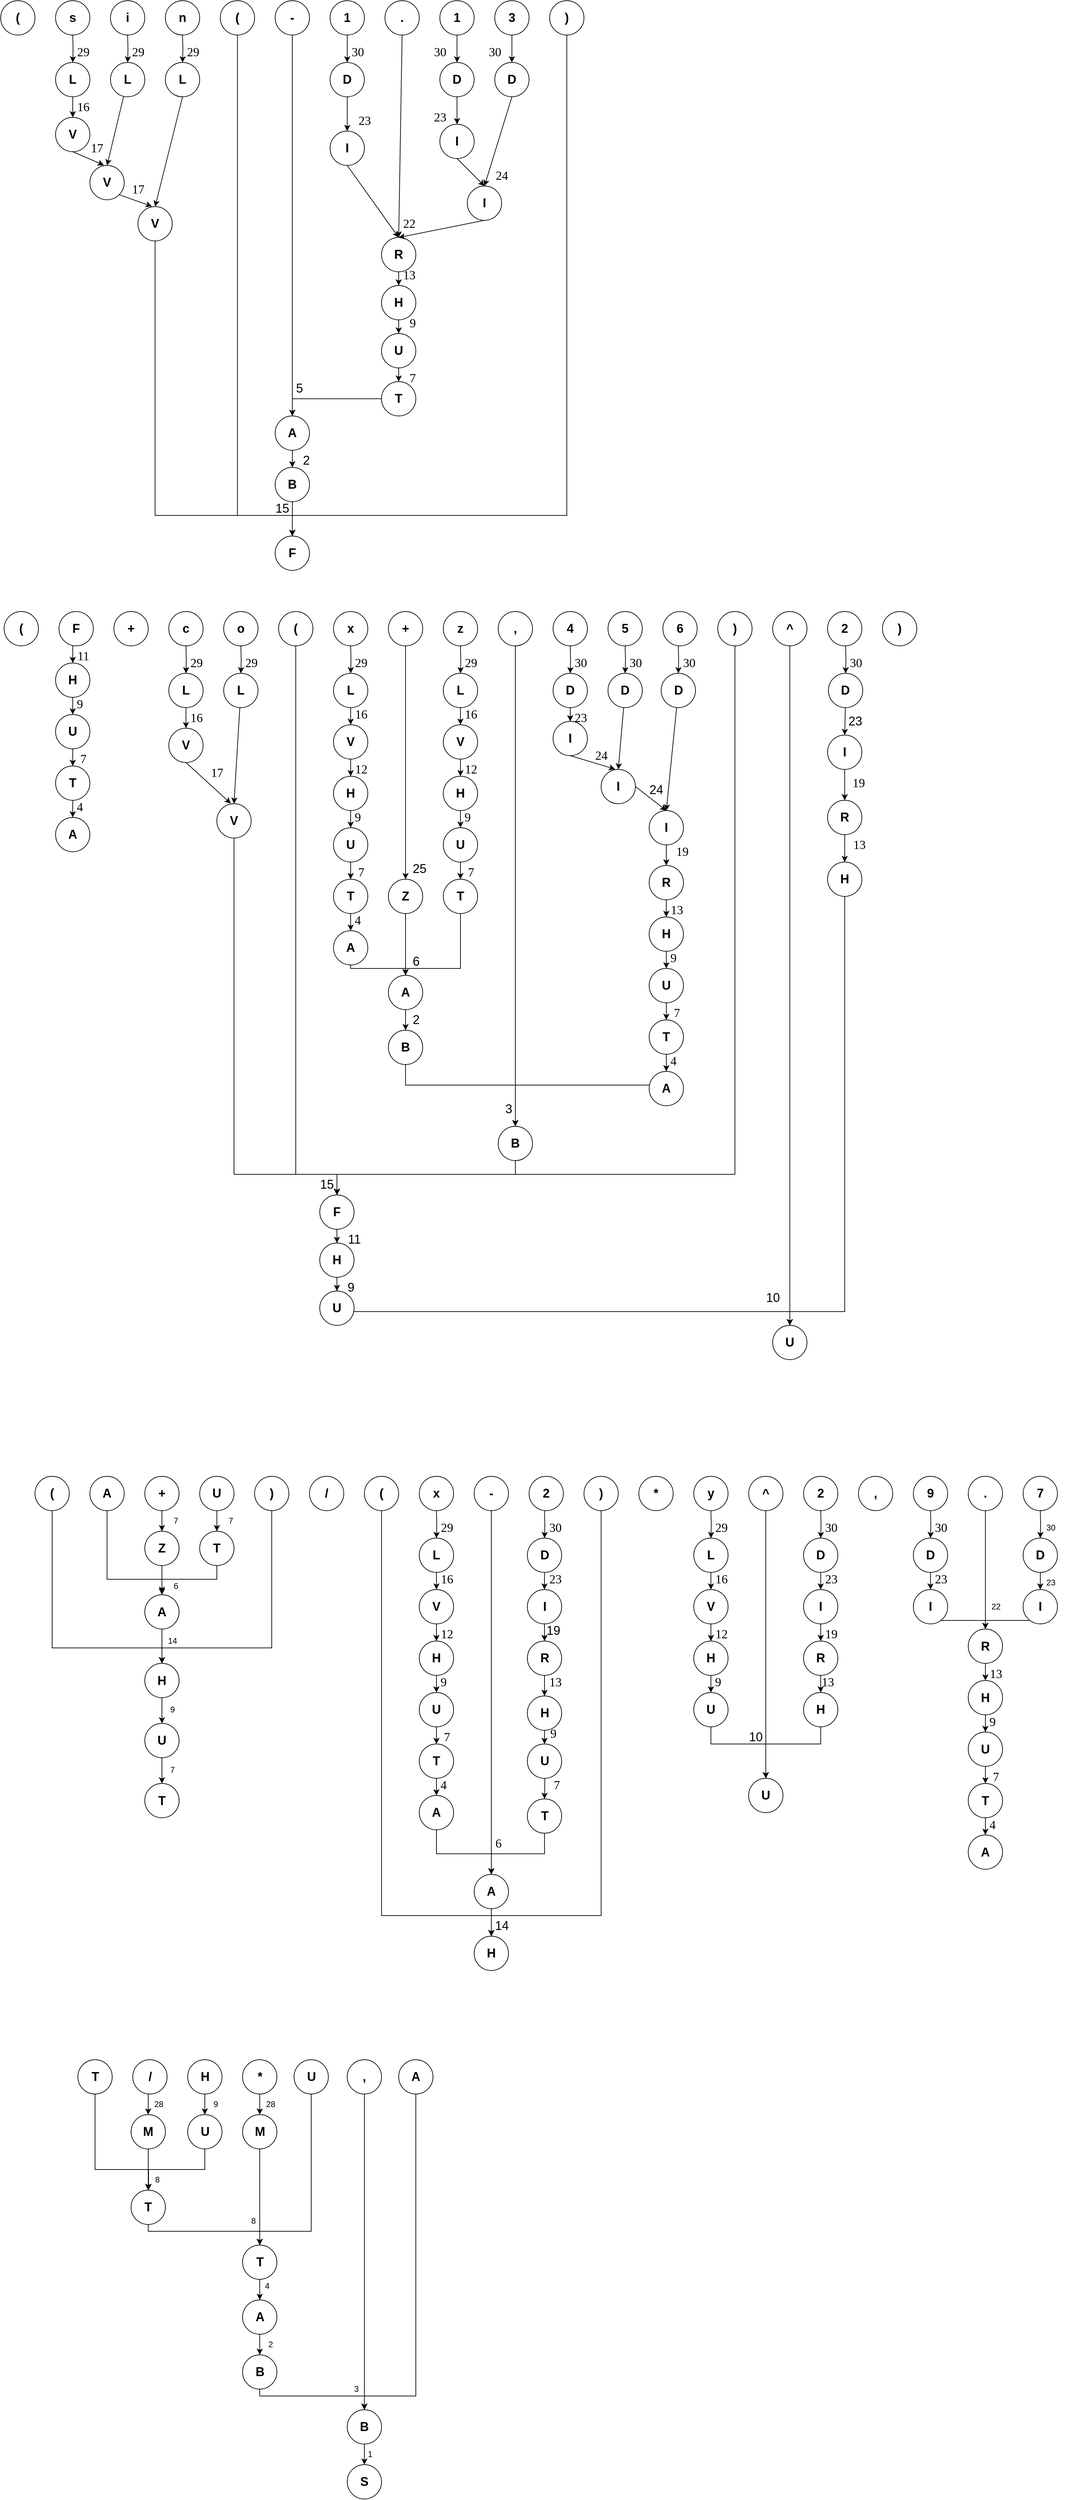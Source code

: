 <mxfile version="21.1.4" type="google">
  <diagram name="Page-1" id="1Gu3uk535W98HMgUNEu_">
    <mxGraphModel grid="1" page="1" gridSize="10" guides="1" tooltips="1" connect="1" arrows="1" fold="1" pageScale="1" pageWidth="850" pageHeight="1100" math="0" shadow="0">
      <root>
        <mxCell id="0" />
        <mxCell id="1" parent="0" />
        <mxCell id="ugibJ8a83vaI0rzTOZ7H-3" value="s" style="ellipse;whiteSpace=wrap;html=1;aspect=fixed;fontSize=18;fontStyle=1" vertex="1" parent="1">
          <mxGeometry x="105" y="50" width="50" height="50" as="geometry" />
        </mxCell>
        <mxCell id="ugibJ8a83vaI0rzTOZ7H-5" value="i" style="ellipse;whiteSpace=wrap;html=1;aspect=fixed;fontSize=18;fontStyle=1" vertex="1" parent="1">
          <mxGeometry x="185" y="50" width="50" height="50" as="geometry" />
        </mxCell>
        <mxCell id="ugibJ8a83vaI0rzTOZ7H-6" value="n" style="ellipse;whiteSpace=wrap;html=1;aspect=fixed;fontSize=18;fontStyle=1" vertex="1" parent="1">
          <mxGeometry x="265" y="50" width="50" height="50" as="geometry" />
        </mxCell>
        <mxCell id="ugibJ8a83vaI0rzTOZ7H-250" style="edgeStyle=orthogonalEdgeStyle;rounded=0;orthogonalLoop=1;jettySize=auto;html=1;entryX=0.5;entryY=0;entryDx=0;entryDy=0;fontSize=18;" edge="1" parent="1" source="ugibJ8a83vaI0rzTOZ7H-8" target="ugibJ8a83vaI0rzTOZ7H-249">
          <mxGeometry relative="1" as="geometry">
            <mxPoint x="455" y="810.0" as="targetPoint" />
            <Array as="points">
              <mxPoint x="370" y="800" />
              <mxPoint x="450" y="800" />
            </Array>
          </mxGeometry>
        </mxCell>
        <mxCell id="ugibJ8a83vaI0rzTOZ7H-8" value="(" style="ellipse;whiteSpace=wrap;html=1;aspect=fixed;fontSize=18;fontStyle=1" vertex="1" parent="1">
          <mxGeometry x="345" y="50" width="50" height="50" as="geometry" />
        </mxCell>
        <mxCell id="ugibJ8a83vaI0rzTOZ7H-243" style="edgeStyle=orthogonalEdgeStyle;rounded=0;orthogonalLoop=1;jettySize=auto;html=1;entryX=0.5;entryY=0;entryDx=0;entryDy=0;fontSize=18;" edge="1" parent="1" source="ugibJ8a83vaI0rzTOZ7H-10" target="ugibJ8a83vaI0rzTOZ7H-242">
          <mxGeometry relative="1" as="geometry" />
        </mxCell>
        <mxCell id="ugibJ8a83vaI0rzTOZ7H-10" value="-" style="ellipse;whiteSpace=wrap;html=1;aspect=fixed;fontSize=18;fontStyle=1" vertex="1" parent="1">
          <mxGeometry x="425" y="50" width="50" height="50" as="geometry" />
        </mxCell>
        <mxCell id="ugibJ8a83vaI0rzTOZ7H-12" value="1" style="ellipse;whiteSpace=wrap;html=1;aspect=fixed;fontSize=18;fontStyle=1" vertex="1" parent="1">
          <mxGeometry x="505" y="50" width="50" height="50" as="geometry" />
        </mxCell>
        <mxCell id="ugibJ8a83vaI0rzTOZ7H-13" value="." style="ellipse;whiteSpace=wrap;html=1;aspect=fixed;fontSize=18;fontStyle=1" vertex="1" parent="1">
          <mxGeometry x="585" y="50" width="50" height="50" as="geometry" />
        </mxCell>
        <mxCell id="ugibJ8a83vaI0rzTOZ7H-14" style="edgeStyle=orthogonalEdgeStyle;rounded=0;orthogonalLoop=1;jettySize=auto;html=1;entryX=0.5;entryY=0;entryDx=0;entryDy=0;fontFamily=Verdana;fontSize=18;" edge="1" parent="1" target="ugibJ8a83vaI0rzTOZ7H-70">
          <mxGeometry relative="1" as="geometry">
            <mxPoint x="210" y="100" as="sourcePoint" />
          </mxGeometry>
        </mxCell>
        <mxCell id="ugibJ8a83vaI0rzTOZ7H-15" value="1" style="ellipse;whiteSpace=wrap;html=1;aspect=fixed;fontSize=18;fontStyle=1" vertex="1" parent="1">
          <mxGeometry x="665" y="50" width="50" height="50" as="geometry" />
        </mxCell>
        <mxCell id="ugibJ8a83vaI0rzTOZ7H-16" style="edgeStyle=orthogonalEdgeStyle;rounded=0;orthogonalLoop=1;jettySize=auto;html=1;fontFamily=Verdana;fontSize=18;" edge="1" parent="1" target="ugibJ8a83vaI0rzTOZ7H-71">
          <mxGeometry relative="1" as="geometry">
            <mxPoint x="290" y="100" as="sourcePoint" />
          </mxGeometry>
        </mxCell>
        <mxCell id="ugibJ8a83vaI0rzTOZ7H-17" value="3" style="ellipse;whiteSpace=wrap;html=1;aspect=fixed;fontSize=18;fontStyle=1" vertex="1" parent="1">
          <mxGeometry x="745" y="50" width="50" height="50" as="geometry" />
        </mxCell>
        <mxCell id="ugibJ8a83vaI0rzTOZ7H-252" style="edgeStyle=orthogonalEdgeStyle;rounded=0;orthogonalLoop=1;jettySize=auto;html=1;entryX=0.5;entryY=0;entryDx=0;entryDy=0;fontSize=18;" edge="1" parent="1" source="ugibJ8a83vaI0rzTOZ7H-19" target="ugibJ8a83vaI0rzTOZ7H-249">
          <mxGeometry relative="1" as="geometry">
            <Array as="points">
              <mxPoint x="850" y="800" />
              <mxPoint x="450" y="800" />
            </Array>
          </mxGeometry>
        </mxCell>
        <mxCell id="ugibJ8a83vaI0rzTOZ7H-19" value=")" style="ellipse;whiteSpace=wrap;html=1;aspect=fixed;fontSize=18;fontStyle=1" vertex="1" parent="1">
          <mxGeometry x="825" y="50" width="50" height="50" as="geometry" />
        </mxCell>
        <mxCell id="ugibJ8a83vaI0rzTOZ7H-28" value="(" style="ellipse;whiteSpace=wrap;html=1;aspect=fixed;fontSize=18;fontStyle=1" vertex="1" parent="1">
          <mxGeometry x="25" y="50" width="50" height="50" as="geometry" />
        </mxCell>
        <mxCell id="ugibJ8a83vaI0rzTOZ7H-64" style="edgeStyle=orthogonalEdgeStyle;rounded=0;orthogonalLoop=1;jettySize=auto;html=1;fontFamily=Verdana;fontSize=18;" edge="1" parent="1" source="ugibJ8a83vaI0rzTOZ7H-65" target="ugibJ8a83vaI0rzTOZ7H-69">
          <mxGeometry relative="1" as="geometry" />
        </mxCell>
        <mxCell id="ugibJ8a83vaI0rzTOZ7H-65" value="L" style="ellipse;whiteSpace=wrap;html=1;aspect=fixed;fontSize=18;fontStyle=1" vertex="1" parent="1">
          <mxGeometry x="105" y="140" width="50" height="50" as="geometry" />
        </mxCell>
        <mxCell id="ugibJ8a83vaI0rzTOZ7H-66" style="edgeStyle=orthogonalEdgeStyle;rounded=0;orthogonalLoop=1;jettySize=auto;html=1;fontFamily=Verdana;fontSize=18;exitX=0.5;exitY=1;exitDx=0;exitDy=0;entryX=0.5;entryY=0;entryDx=0;entryDy=0;" edge="1" parent="1" target="ugibJ8a83vaI0rzTOZ7H-65">
          <mxGeometry relative="1" as="geometry">
            <mxPoint x="60.0" y="150" as="targetPoint" />
            <mxPoint x="130.0" y="100" as="sourcePoint" />
          </mxGeometry>
        </mxCell>
        <mxCell id="ugibJ8a83vaI0rzTOZ7H-67" value="29" style="text;html=1;align=center;verticalAlign=middle;resizable=0;points=[];autosize=1;strokeColor=none;fillColor=none;fontSize=18;fontFamily=Verdana;" vertex="1" parent="1">
          <mxGeometry x="120" y="105" width="50" height="40" as="geometry" />
        </mxCell>
        <mxCell id="ugibJ8a83vaI0rzTOZ7H-69" value="V" style="ellipse;whiteSpace=wrap;html=1;aspect=fixed;fontSize=18;fontStyle=1" vertex="1" parent="1">
          <mxGeometry x="105" y="220" width="50" height="50" as="geometry" />
        </mxCell>
        <mxCell id="ugibJ8a83vaI0rzTOZ7H-70" value="L" style="ellipse;whiteSpace=wrap;html=1;aspect=fixed;fontSize=18;fontStyle=1" vertex="1" parent="1">
          <mxGeometry x="185" y="140" width="50" height="50" as="geometry" />
        </mxCell>
        <mxCell id="ugibJ8a83vaI0rzTOZ7H-71" value="L" style="ellipse;whiteSpace=wrap;html=1;aspect=fixed;fontSize=18;fontStyle=1" vertex="1" parent="1">
          <mxGeometry x="265" y="140" width="50" height="50" as="geometry" />
        </mxCell>
        <mxCell id="ugibJ8a83vaI0rzTOZ7H-72" value="V" style="ellipse;whiteSpace=wrap;html=1;aspect=fixed;fontSize=18;fontStyle=1" vertex="1" parent="1">
          <mxGeometry x="155" y="290" width="50" height="50" as="geometry" />
        </mxCell>
        <mxCell id="ugibJ8a83vaI0rzTOZ7H-73" value="" style="endArrow=classic;html=1;rounded=0;fontFamily=Verdana;fontSize=18;exitX=0.5;exitY=1;exitDx=0;exitDy=0;entryX=0.407;entryY=-0.007;entryDx=0;entryDy=0;entryPerimeter=0;" edge="1" parent="1" source="ugibJ8a83vaI0rzTOZ7H-69" target="ugibJ8a83vaI0rzTOZ7H-72">
          <mxGeometry width="50" height="50" relative="1" as="geometry">
            <mxPoint x="185" y="290" as="sourcePoint" />
            <mxPoint x="235" y="240" as="targetPoint" />
          </mxGeometry>
        </mxCell>
        <mxCell id="ugibJ8a83vaI0rzTOZ7H-74" value="" style="endArrow=classic;html=1;rounded=0;fontFamily=Verdana;fontSize=18;entryX=0.5;entryY=0;entryDx=0;entryDy=0;" edge="1" parent="1" source="ugibJ8a83vaI0rzTOZ7H-70" target="ugibJ8a83vaI0rzTOZ7H-72">
          <mxGeometry width="50" height="50" relative="1" as="geometry">
            <mxPoint x="140" y="280" as="sourcePoint" />
            <mxPoint x="185" y="300" as="targetPoint" />
          </mxGeometry>
        </mxCell>
        <mxCell id="ugibJ8a83vaI0rzTOZ7H-253" style="edgeStyle=orthogonalEdgeStyle;rounded=0;orthogonalLoop=1;jettySize=auto;html=1;entryX=0.5;entryY=0;entryDx=0;entryDy=0;fontSize=18;" edge="1" parent="1" source="ugibJ8a83vaI0rzTOZ7H-76" target="ugibJ8a83vaI0rzTOZ7H-249">
          <mxGeometry relative="1" as="geometry">
            <mxPoint x="485" y="820" as="targetPoint" />
            <Array as="points">
              <mxPoint x="250" y="800" />
              <mxPoint x="450" y="800" />
            </Array>
          </mxGeometry>
        </mxCell>
        <mxCell id="ugibJ8a83vaI0rzTOZ7H-76" value="V" style="ellipse;whiteSpace=wrap;html=1;aspect=fixed;fontSize=18;fontStyle=1" vertex="1" parent="1">
          <mxGeometry x="225" y="350" width="50" height="50" as="geometry" />
        </mxCell>
        <mxCell id="ugibJ8a83vaI0rzTOZ7H-77" value="" style="endArrow=classic;html=1;rounded=0;fontFamily=Verdana;fontSize=18;entryX=0.407;entryY=-0.007;entryDx=0;entryDy=0;entryPerimeter=0;exitX=1;exitY=1;exitDx=0;exitDy=0;" edge="1" parent="1" source="ugibJ8a83vaI0rzTOZ7H-72" target="ugibJ8a83vaI0rzTOZ7H-76">
          <mxGeometry width="50" height="50" relative="1" as="geometry">
            <mxPoint x="235" y="311" as="sourcePoint" />
            <mxPoint x="340" y="281" as="targetPoint" />
          </mxGeometry>
        </mxCell>
        <mxCell id="ugibJ8a83vaI0rzTOZ7H-78" value="" style="endArrow=classic;html=1;rounded=0;fontFamily=Verdana;fontSize=18;entryX=0.5;entryY=0;entryDx=0;entryDy=0;exitX=0.5;exitY=1;exitDx=0;exitDy=0;" edge="1" parent="1" source="ugibJ8a83vaI0rzTOZ7H-71" target="ugibJ8a83vaI0rzTOZ7H-76">
          <mxGeometry width="50" height="50" relative="1" as="geometry">
            <mxPoint x="295" y="200" as="sourcePoint" />
            <mxPoint x="290" y="341" as="targetPoint" />
          </mxGeometry>
        </mxCell>
        <mxCell id="ugibJ8a83vaI0rzTOZ7H-79" value="29" style="text;html=1;align=center;verticalAlign=middle;resizable=0;points=[];autosize=1;strokeColor=none;fillColor=none;fontSize=18;fontFamily=Verdana;" vertex="1" parent="1">
          <mxGeometry x="200" y="105" width="50" height="40" as="geometry" />
        </mxCell>
        <mxCell id="ugibJ8a83vaI0rzTOZ7H-80" value="29" style="text;html=1;align=center;verticalAlign=middle;resizable=0;points=[];autosize=1;strokeColor=none;fillColor=none;fontSize=18;fontFamily=Verdana;" vertex="1" parent="1">
          <mxGeometry x="280" y="105" width="50" height="40" as="geometry" />
        </mxCell>
        <mxCell id="ugibJ8a83vaI0rzTOZ7H-81" value="16" style="text;html=1;align=center;verticalAlign=middle;resizable=0;points=[];autosize=1;strokeColor=none;fillColor=none;fontSize=18;fontFamily=Verdana;" vertex="1" parent="1">
          <mxGeometry x="120" y="185" width="50" height="40" as="geometry" />
        </mxCell>
        <mxCell id="ugibJ8a83vaI0rzTOZ7H-82" value="17" style="text;html=1;align=center;verticalAlign=middle;resizable=0;points=[];autosize=1;strokeColor=none;fillColor=none;fontSize=18;fontFamily=Verdana;" vertex="1" parent="1">
          <mxGeometry x="140" y="245" width="50" height="40" as="geometry" />
        </mxCell>
        <mxCell id="ugibJ8a83vaI0rzTOZ7H-83" value="17" style="text;html=1;align=center;verticalAlign=middle;resizable=0;points=[];autosize=1;strokeColor=none;fillColor=none;fontSize=18;fontFamily=Verdana;" vertex="1" parent="1">
          <mxGeometry x="200" y="305" width="50" height="40" as="geometry" />
        </mxCell>
        <mxCell id="ugibJ8a83vaI0rzTOZ7H-199" style="edgeStyle=orthogonalEdgeStyle;rounded=0;orthogonalLoop=1;jettySize=auto;html=1;entryX=0.5;entryY=0;entryDx=0;entryDy=0;fontFamily=Verdana;fontSize=18;exitX=0.5;exitY=1;exitDx=0;exitDy=0;" edge="1" parent="1" source="ugibJ8a83vaI0rzTOZ7H-12" target="ugibJ8a83vaI0rzTOZ7H-204">
          <mxGeometry relative="1" as="geometry">
            <mxPoint x="570" y="215" as="sourcePoint" />
          </mxGeometry>
        </mxCell>
        <mxCell id="ugibJ8a83vaI0rzTOZ7H-200" style="edgeStyle=orthogonalEdgeStyle;rounded=0;orthogonalLoop=1;jettySize=auto;html=1;entryX=0.5;entryY=0;entryDx=0;entryDy=0;fontFamily=Verdana;fontSize=18;exitX=0.5;exitY=1;exitDx=0;exitDy=0;" edge="1" parent="1" source="ugibJ8a83vaI0rzTOZ7H-15" target="ugibJ8a83vaI0rzTOZ7H-216">
          <mxGeometry relative="1" as="geometry">
            <mxPoint x="690" y="130" as="sourcePoint" />
          </mxGeometry>
        </mxCell>
        <mxCell id="ugibJ8a83vaI0rzTOZ7H-201" style="edgeStyle=orthogonalEdgeStyle;rounded=0;orthogonalLoop=1;jettySize=auto;html=1;entryX=0.5;entryY=0;entryDx=0;entryDy=0;fontFamily=Verdana;fontSize=18;exitX=0.5;exitY=1;exitDx=0;exitDy=0;" edge="1" parent="1" source="ugibJ8a83vaI0rzTOZ7H-17" target="ugibJ8a83vaI0rzTOZ7H-217">
          <mxGeometry relative="1" as="geometry">
            <mxPoint x="770" y="130" as="sourcePoint" />
          </mxGeometry>
        </mxCell>
        <mxCell id="ugibJ8a83vaI0rzTOZ7H-204" value="D" style="ellipse;whiteSpace=wrap;html=1;aspect=fixed;fontSize=18;fontStyle=1" vertex="1" parent="1">
          <mxGeometry x="505" y="140" width="50" height="50" as="geometry" />
        </mxCell>
        <mxCell id="ugibJ8a83vaI0rzTOZ7H-206" value="I" style="ellipse;whiteSpace=wrap;html=1;aspect=fixed;fontSize=18;fontStyle=1" vertex="1" parent="1">
          <mxGeometry x="505" y="240" width="50" height="50" as="geometry" />
        </mxCell>
        <mxCell id="ugibJ8a83vaI0rzTOZ7H-207" value="" style="endArrow=classic;html=1;rounded=0;fontFamily=Verdana;fontSize=18;exitX=0.5;exitY=1;exitDx=0;exitDy=0;entryX=0.5;entryY=0;entryDx=0;entryDy=0;" edge="1" parent="1" source="ugibJ8a83vaI0rzTOZ7H-204" target="ugibJ8a83vaI0rzTOZ7H-206">
          <mxGeometry width="50" height="50" relative="1" as="geometry">
            <mxPoint x="435" y="405" as="sourcePoint" />
            <mxPoint x="485" y="355" as="targetPoint" />
          </mxGeometry>
        </mxCell>
        <mxCell id="ugibJ8a83vaI0rzTOZ7H-210" value="&lt;font style=&quot;font-size: 18px;&quot;&gt;30&lt;/font&gt;" style="text;html=1;align=center;verticalAlign=middle;resizable=0;points=[];autosize=1;strokeColor=none;fillColor=none;fontSize=18;fontFamily=Verdana;" vertex="1" parent="1">
          <mxGeometry x="520" y="105" width="50" height="40" as="geometry" />
        </mxCell>
        <mxCell id="ugibJ8a83vaI0rzTOZ7H-212" value="&lt;font style=&quot;font-size: 18px;&quot;&gt;23&lt;/font&gt;" style="text;html=1;align=center;verticalAlign=middle;resizable=0;points=[];autosize=1;strokeColor=none;fillColor=none;fontSize=18;fontFamily=Verdana;" vertex="1" parent="1">
          <mxGeometry x="530" y="205" width="50" height="40" as="geometry" />
        </mxCell>
        <mxCell id="ugibJ8a83vaI0rzTOZ7H-213" value="" style="endArrow=classic;html=1;rounded=0;fontFamily=Verdana;fontSize=18;entryX=0.5;entryY=0;entryDx=0;entryDy=0;exitX=0.5;exitY=1;exitDx=0;exitDy=0;" edge="1" parent="1" source="ugibJ8a83vaI0rzTOZ7H-206" target="ugibJ8a83vaI0rzTOZ7H-225">
          <mxGeometry width="50" height="50" relative="1" as="geometry">
            <mxPoint x="500" y="385" as="sourcePoint" />
            <mxPoint x="600" y="485.0" as="targetPoint" />
          </mxGeometry>
        </mxCell>
        <mxCell id="ugibJ8a83vaI0rzTOZ7H-214" value="" style="endArrow=classic;html=1;rounded=0;fontFamily=Verdana;fontSize=18;exitX=0.5;exitY=1;exitDx=0;exitDy=0;entryX=0.5;entryY=0;entryDx=0;entryDy=0;" edge="1" parent="1" source="ugibJ8a83vaI0rzTOZ7H-13" target="ugibJ8a83vaI0rzTOZ7H-225">
          <mxGeometry width="50" height="50" relative="1" as="geometry">
            <mxPoint x="650" y="215" as="sourcePoint" />
            <mxPoint x="600" y="485.0" as="targetPoint" />
            <Array as="points" />
          </mxGeometry>
        </mxCell>
        <mxCell id="ugibJ8a83vaI0rzTOZ7H-215" style="edgeStyle=orthogonalEdgeStyle;rounded=0;orthogonalLoop=1;jettySize=auto;html=1;entryX=0.5;entryY=0;entryDx=0;entryDy=0;fontFamily=Verdana;fontSize=18;" edge="1" parent="1" source="ugibJ8a83vaI0rzTOZ7H-216" target="ugibJ8a83vaI0rzTOZ7H-218">
          <mxGeometry relative="1" as="geometry" />
        </mxCell>
        <mxCell id="ugibJ8a83vaI0rzTOZ7H-216" value="D" style="ellipse;whiteSpace=wrap;html=1;aspect=fixed;fontSize=18;fontStyle=1" vertex="1" parent="1">
          <mxGeometry x="665" y="140" width="50" height="50" as="geometry" />
        </mxCell>
        <mxCell id="ugibJ8a83vaI0rzTOZ7H-217" value="D" style="ellipse;whiteSpace=wrap;html=1;aspect=fixed;fontSize=18;fontStyle=1" vertex="1" parent="1">
          <mxGeometry x="745" y="140" width="50" height="50" as="geometry" />
        </mxCell>
        <mxCell id="ugibJ8a83vaI0rzTOZ7H-218" value="I" style="ellipse;whiteSpace=wrap;html=1;aspect=fixed;fontSize=18;fontStyle=1" vertex="1" parent="1">
          <mxGeometry x="665" y="230" width="50" height="50" as="geometry" />
        </mxCell>
        <mxCell id="ugibJ8a83vaI0rzTOZ7H-219" value="I" style="ellipse;whiteSpace=wrap;html=1;aspect=fixed;fontSize=18;fontStyle=1" vertex="1" parent="1">
          <mxGeometry x="705" y="320" width="50" height="50" as="geometry" />
        </mxCell>
        <mxCell id="ugibJ8a83vaI0rzTOZ7H-220" value="" style="endArrow=classic;html=1;rounded=0;fontFamily=Verdana;fontSize=18;exitX=0.5;exitY=1;exitDx=0;exitDy=0;entryX=0.5;entryY=0;entryDx=0;entryDy=0;" edge="1" parent="1" source="ugibJ8a83vaI0rzTOZ7H-217" target="ugibJ8a83vaI0rzTOZ7H-219">
          <mxGeometry width="50" height="50" relative="1" as="geometry">
            <mxPoint x="635" y="320" as="sourcePoint" />
            <mxPoint x="700.0" y="330" as="targetPoint" />
          </mxGeometry>
        </mxCell>
        <mxCell id="ugibJ8a83vaI0rzTOZ7H-221" value="" style="endArrow=classic;html=1;rounded=0;fontFamily=Verdana;fontSize=18;entryX=0.5;entryY=0;entryDx=0;entryDy=0;exitX=0.5;exitY=1;exitDx=0;exitDy=0;" edge="1" parent="1" source="ugibJ8a83vaI0rzTOZ7H-218" target="ugibJ8a83vaI0rzTOZ7H-219">
          <mxGeometry width="50" height="50" relative="1" as="geometry">
            <mxPoint x="635" y="320" as="sourcePoint" />
            <mxPoint x="700.0" y="330" as="targetPoint" />
          </mxGeometry>
        </mxCell>
        <mxCell id="ugibJ8a83vaI0rzTOZ7H-222" value="&lt;font style=&quot;font-size: 18px;&quot;&gt;23&lt;/font&gt;" style="text;html=1;align=center;verticalAlign=middle;resizable=0;points=[];autosize=1;strokeColor=none;fillColor=none;fontSize=18;fontFamily=Verdana;" vertex="1" parent="1">
          <mxGeometry x="640" y="200" width="50" height="40" as="geometry" />
        </mxCell>
        <mxCell id="ugibJ8a83vaI0rzTOZ7H-223" value="&lt;font style=&quot;font-size: 18px;&quot;&gt;24&lt;/font&gt;" style="text;html=1;align=center;verticalAlign=middle;resizable=0;points=[];autosize=1;strokeColor=none;fillColor=none;fontSize=18;fontFamily=Verdana;" vertex="1" parent="1">
          <mxGeometry x="730" y="285" width="50" height="40" as="geometry" />
        </mxCell>
        <mxCell id="ugibJ8a83vaI0rzTOZ7H-224" style="edgeStyle=orthogonalEdgeStyle;rounded=0;orthogonalLoop=1;jettySize=auto;html=1;entryX=0.5;entryY=0;entryDx=0;entryDy=0;fontFamily=Verdana;fontSize=18;" edge="1" parent="1" source="ugibJ8a83vaI0rzTOZ7H-225" target="ugibJ8a83vaI0rzTOZ7H-228">
          <mxGeometry relative="1" as="geometry" />
        </mxCell>
        <mxCell id="ugibJ8a83vaI0rzTOZ7H-225" value="R" style="ellipse;whiteSpace=wrap;html=1;aspect=fixed;fontSize=18;fontStyle=1" vertex="1" parent="1">
          <mxGeometry x="580" y="395" width="50" height="50" as="geometry" />
        </mxCell>
        <mxCell id="ugibJ8a83vaI0rzTOZ7H-226" value="" style="endArrow=classic;html=1;rounded=0;fontFamily=Verdana;fontSize=18;entryX=0.5;entryY=0;entryDx=0;entryDy=0;exitX=0.5;exitY=1;exitDx=0;exitDy=0;" edge="1" parent="1" source="ugibJ8a83vaI0rzTOZ7H-219" target="ugibJ8a83vaI0rzTOZ7H-225">
          <mxGeometry width="50" height="50" relative="1" as="geometry">
            <mxPoint x="720.0" y="455" as="sourcePoint" />
            <mxPoint x="730" y="415" as="targetPoint" />
          </mxGeometry>
        </mxCell>
        <mxCell id="ugibJ8a83vaI0rzTOZ7H-227" style="edgeStyle=orthogonalEdgeStyle;rounded=0;orthogonalLoop=1;jettySize=auto;html=1;fontFamily=Verdana;fontSize=18;" edge="1" parent="1" source="ugibJ8a83vaI0rzTOZ7H-228" target="ugibJ8a83vaI0rzTOZ7H-230">
          <mxGeometry relative="1" as="geometry" />
        </mxCell>
        <mxCell id="ugibJ8a83vaI0rzTOZ7H-228" value="H" style="ellipse;whiteSpace=wrap;html=1;aspect=fixed;fontSize=18;fontStyle=1" vertex="1" parent="1">
          <mxGeometry x="580" y="465" width="50" height="50" as="geometry" />
        </mxCell>
        <mxCell id="ugibJ8a83vaI0rzTOZ7H-229" style="edgeStyle=orthogonalEdgeStyle;rounded=0;orthogonalLoop=1;jettySize=auto;html=1;entryX=0.5;entryY=0;entryDx=0;entryDy=0;fontFamily=Verdana;fontSize=18;" edge="1" parent="1" source="ugibJ8a83vaI0rzTOZ7H-230" target="ugibJ8a83vaI0rzTOZ7H-232">
          <mxGeometry relative="1" as="geometry" />
        </mxCell>
        <mxCell id="ugibJ8a83vaI0rzTOZ7H-230" value="U" style="ellipse;whiteSpace=wrap;html=1;aspect=fixed;fontSize=18;fontStyle=1" vertex="1" parent="1">
          <mxGeometry x="580" y="535" width="50" height="50" as="geometry" />
        </mxCell>
        <mxCell id="ugibJ8a83vaI0rzTOZ7H-244" style="edgeStyle=orthogonalEdgeStyle;rounded=0;orthogonalLoop=1;jettySize=auto;html=1;entryX=0.5;entryY=0;entryDx=0;entryDy=0;fontSize=18;" edge="1" parent="1" source="ugibJ8a83vaI0rzTOZ7H-232" target="ugibJ8a83vaI0rzTOZ7H-242">
          <mxGeometry relative="1" as="geometry" />
        </mxCell>
        <mxCell id="ugibJ8a83vaI0rzTOZ7H-232" value="T" style="ellipse;whiteSpace=wrap;html=1;aspect=fixed;fontSize=18;fontStyle=1" vertex="1" parent="1">
          <mxGeometry x="580" y="605" width="50" height="50" as="geometry" />
        </mxCell>
        <mxCell id="ugibJ8a83vaI0rzTOZ7H-234" value="&lt;font style=&quot;font-size: 18px;&quot;&gt;30&lt;/font&gt;" style="text;html=1;align=center;verticalAlign=middle;resizable=0;points=[];autosize=1;strokeColor=none;fillColor=none;fontSize=18;fontFamily=Verdana;" vertex="1" parent="1">
          <mxGeometry x="640" y="105" width="50" height="40" as="geometry" />
        </mxCell>
        <mxCell id="ugibJ8a83vaI0rzTOZ7H-235" value="&lt;font style=&quot;font-size: 18px;&quot;&gt;30&lt;/font&gt;" style="text;html=1;align=center;verticalAlign=middle;resizable=0;points=[];autosize=1;strokeColor=none;fillColor=none;fontSize=18;fontFamily=Verdana;" vertex="1" parent="1">
          <mxGeometry x="720" y="105" width="50" height="40" as="geometry" />
        </mxCell>
        <mxCell id="ugibJ8a83vaI0rzTOZ7H-236" value="22" style="text;html=1;align=center;verticalAlign=middle;resizable=0;points=[];autosize=1;strokeColor=none;fillColor=none;fontSize=18;fontFamily=Verdana;" vertex="1" parent="1">
          <mxGeometry x="595" y="355" width="50" height="40" as="geometry" />
        </mxCell>
        <mxCell id="ugibJ8a83vaI0rzTOZ7H-237" value="13" style="text;html=1;align=center;verticalAlign=middle;resizable=0;points=[];autosize=1;strokeColor=none;fillColor=none;fontSize=18;fontFamily=Verdana;" vertex="1" parent="1">
          <mxGeometry x="595" y="430" width="50" height="40" as="geometry" />
        </mxCell>
        <mxCell id="ugibJ8a83vaI0rzTOZ7H-238" value="9" style="text;html=1;align=center;verticalAlign=middle;resizable=0;points=[];autosize=1;strokeColor=none;fillColor=none;fontSize=18;fontFamily=Verdana;" vertex="1" parent="1">
          <mxGeometry x="610" y="500" width="30" height="40" as="geometry" />
        </mxCell>
        <mxCell id="ugibJ8a83vaI0rzTOZ7H-239" value="7" style="text;html=1;align=center;verticalAlign=middle;resizable=0;points=[];autosize=1;strokeColor=none;fillColor=none;fontSize=18;fontFamily=Verdana;" vertex="1" parent="1">
          <mxGeometry x="610" y="580" width="30" height="40" as="geometry" />
        </mxCell>
        <mxCell id="ugibJ8a83vaI0rzTOZ7H-248" style="edgeStyle=orthogonalEdgeStyle;rounded=0;orthogonalLoop=1;jettySize=auto;html=1;entryX=0.5;entryY=0;entryDx=0;entryDy=0;fontSize=18;" edge="1" parent="1" source="ugibJ8a83vaI0rzTOZ7H-242" target="ugibJ8a83vaI0rzTOZ7H-246">
          <mxGeometry relative="1" as="geometry" />
        </mxCell>
        <mxCell id="ugibJ8a83vaI0rzTOZ7H-242" value="A" style="ellipse;whiteSpace=wrap;html=1;aspect=fixed;fontSize=18;fontStyle=1" vertex="1" parent="1">
          <mxGeometry x="425" y="655" width="50" height="50" as="geometry" />
        </mxCell>
        <mxCell id="ugibJ8a83vaI0rzTOZ7H-245" value="5" style="text;html=1;align=center;verticalAlign=middle;resizable=0;points=[];autosize=1;strokeColor=none;fillColor=none;fontSize=18;" vertex="1" parent="1">
          <mxGeometry x="445" y="595" width="30" height="40" as="geometry" />
        </mxCell>
        <mxCell id="ugibJ8a83vaI0rzTOZ7H-251" style="edgeStyle=orthogonalEdgeStyle;rounded=0;orthogonalLoop=1;jettySize=auto;html=1;entryX=0.5;entryY=0;entryDx=0;entryDy=0;fontSize=18;" edge="1" parent="1" source="ugibJ8a83vaI0rzTOZ7H-246" target="ugibJ8a83vaI0rzTOZ7H-249">
          <mxGeometry relative="1" as="geometry" />
        </mxCell>
        <mxCell id="ugibJ8a83vaI0rzTOZ7H-246" value="B" style="ellipse;whiteSpace=wrap;html=1;aspect=fixed;fontSize=18;fontStyle=1" vertex="1" parent="1">
          <mxGeometry x="425" y="730" width="50" height="50" as="geometry" />
        </mxCell>
        <mxCell id="ugibJ8a83vaI0rzTOZ7H-247" value="2" style="text;html=1;align=center;verticalAlign=middle;resizable=0;points=[];autosize=1;strokeColor=none;fillColor=none;fontSize=18;" vertex="1" parent="1">
          <mxGeometry x="455" y="700" width="30" height="40" as="geometry" />
        </mxCell>
        <mxCell id="ugibJ8a83vaI0rzTOZ7H-249" value="F" style="ellipse;whiteSpace=wrap;html=1;aspect=fixed;fontSize=18;fontStyle=1" vertex="1" parent="1">
          <mxGeometry x="425" y="830" width="50" height="50" as="geometry" />
        </mxCell>
        <mxCell id="ugibJ8a83vaI0rzTOZ7H-254" value="15" style="text;html=1;align=center;verticalAlign=middle;resizable=0;points=[];autosize=1;strokeColor=none;fillColor=none;fontSize=18;" vertex="1" parent="1">
          <mxGeometry x="415" y="770" width="40" height="40" as="geometry" />
        </mxCell>
        <mxCell id="ugibJ8a83vaI0rzTOZ7H-270" value="+" style="ellipse;whiteSpace=wrap;html=1;aspect=fixed;fontSize=18;fontStyle=1" vertex="1" parent="1">
          <mxGeometry x="190" y="940" width="50" height="50" as="geometry" />
        </mxCell>
        <mxCell id="ugibJ8a83vaI0rzTOZ7H-271" value="c" style="ellipse;whiteSpace=wrap;html=1;aspect=fixed;fontSize=18;fontStyle=1" vertex="1" parent="1">
          <mxGeometry x="270" y="940" width="50" height="50" as="geometry" />
        </mxCell>
        <mxCell id="ugibJ8a83vaI0rzTOZ7H-272" value="o" style="ellipse;whiteSpace=wrap;html=1;aspect=fixed;fontSize=18;fontStyle=1" vertex="1" parent="1">
          <mxGeometry x="350" y="940" width="50" height="50" as="geometry" />
        </mxCell>
        <mxCell id="ugibJ8a83vaI0rzTOZ7H-455" style="edgeStyle=orthogonalEdgeStyle;rounded=0;orthogonalLoop=1;jettySize=auto;html=1;entryX=0.5;entryY=0;entryDx=0;entryDy=0;fontSize=18;" edge="1" parent="1" source="ugibJ8a83vaI0rzTOZ7H-273" target="ugibJ8a83vaI0rzTOZ7H-454">
          <mxGeometry relative="1" as="geometry">
            <Array as="points">
              <mxPoint x="455" y="1760" />
              <mxPoint x="515" y="1760" />
            </Array>
          </mxGeometry>
        </mxCell>
        <mxCell id="ugibJ8a83vaI0rzTOZ7H-273" value="(" style="ellipse;whiteSpace=wrap;html=1;aspect=fixed;fontSize=18;fontStyle=1" vertex="1" parent="1">
          <mxGeometry x="430" y="940" width="50" height="50" as="geometry" />
        </mxCell>
        <mxCell id="ugibJ8a83vaI0rzTOZ7H-274" value="x" style="ellipse;whiteSpace=wrap;html=1;aspect=fixed;fontSize=18;fontStyle=1" vertex="1" parent="1">
          <mxGeometry x="510" y="940" width="50" height="50" as="geometry" />
        </mxCell>
        <mxCell id="ugibJ8a83vaI0rzTOZ7H-403" style="edgeStyle=orthogonalEdgeStyle;rounded=0;orthogonalLoop=1;jettySize=auto;html=1;fontSize=18;" edge="1" parent="1" source="ugibJ8a83vaI0rzTOZ7H-275" target="ugibJ8a83vaI0rzTOZ7H-402">
          <mxGeometry relative="1" as="geometry" />
        </mxCell>
        <mxCell id="ugibJ8a83vaI0rzTOZ7H-275" value="+" style="ellipse;whiteSpace=wrap;html=1;aspect=fixed;fontSize=18;fontStyle=1" vertex="1" parent="1">
          <mxGeometry x="590" y="940" width="50" height="50" as="geometry" />
        </mxCell>
        <mxCell id="ugibJ8a83vaI0rzTOZ7H-276" value="z" style="ellipse;whiteSpace=wrap;html=1;aspect=fixed;fontSize=18;fontStyle=1" vertex="1" parent="1">
          <mxGeometry x="670" y="940" width="50" height="50" as="geometry" />
        </mxCell>
        <mxCell id="ugibJ8a83vaI0rzTOZ7H-277" value="(" style="ellipse;whiteSpace=wrap;html=1;aspect=fixed;fontSize=18;fontStyle=1" vertex="1" parent="1">
          <mxGeometry x="30" y="940" width="50" height="50" as="geometry" />
        </mxCell>
        <mxCell id="ugibJ8a83vaI0rzTOZ7H-450" style="edgeStyle=orthogonalEdgeStyle;rounded=0;orthogonalLoop=1;jettySize=auto;html=1;fontSize=18;" edge="1" parent="1" source="ugibJ8a83vaI0rzTOZ7H-297" target="ugibJ8a83vaI0rzTOZ7H-449">
          <mxGeometry relative="1" as="geometry" />
        </mxCell>
        <mxCell id="ugibJ8a83vaI0rzTOZ7H-297" value="," style="ellipse;whiteSpace=wrap;html=1;aspect=fixed;fontSize=18;fontStyle=1" vertex="1" parent="1">
          <mxGeometry x="750" y="940" width="50" height="50" as="geometry" />
        </mxCell>
        <mxCell id="ugibJ8a83vaI0rzTOZ7H-298" value="4" style="ellipse;whiteSpace=wrap;html=1;aspect=fixed;fontSize=18;fontStyle=1" vertex="1" parent="1">
          <mxGeometry x="830" y="940" width="50" height="50" as="geometry" />
        </mxCell>
        <mxCell id="ugibJ8a83vaI0rzTOZ7H-299" value="5" style="ellipse;whiteSpace=wrap;html=1;aspect=fixed;fontSize=18;fontStyle=1" vertex="1" parent="1">
          <mxGeometry x="910" y="940" width="50" height="50" as="geometry" />
        </mxCell>
        <mxCell id="ugibJ8a83vaI0rzTOZ7H-300" value="6" style="ellipse;whiteSpace=wrap;html=1;aspect=fixed;fontSize=18;fontStyle=1" vertex="1" parent="1">
          <mxGeometry x="990" y="940" width="50" height="50" as="geometry" />
        </mxCell>
        <mxCell id="ugibJ8a83vaI0rzTOZ7H-457" style="edgeStyle=orthogonalEdgeStyle;rounded=0;orthogonalLoop=1;jettySize=auto;html=1;entryX=0.5;entryY=0;entryDx=0;entryDy=0;fontSize=18;" edge="1" parent="1" source="ugibJ8a83vaI0rzTOZ7H-301" target="ugibJ8a83vaI0rzTOZ7H-454">
          <mxGeometry relative="1" as="geometry">
            <Array as="points">
              <mxPoint x="1095" y="1760" />
              <mxPoint x="515" y="1760" />
            </Array>
          </mxGeometry>
        </mxCell>
        <mxCell id="ugibJ8a83vaI0rzTOZ7H-301" value=")" style="ellipse;whiteSpace=wrap;html=1;aspect=fixed;fontSize=18;fontStyle=1" vertex="1" parent="1">
          <mxGeometry x="1070" y="940" width="50" height="50" as="geometry" />
        </mxCell>
        <mxCell id="ugibJ8a83vaI0rzTOZ7H-504" style="edgeStyle=orthogonalEdgeStyle;rounded=0;orthogonalLoop=1;jettySize=auto;html=1;entryX=0.5;entryY=0;entryDx=0;entryDy=0;fontSize=18;" edge="1" parent="1" source="ugibJ8a83vaI0rzTOZ7H-302" target="ugibJ8a83vaI0rzTOZ7H-502">
          <mxGeometry relative="1" as="geometry" />
        </mxCell>
        <mxCell id="ugibJ8a83vaI0rzTOZ7H-302" value="^" style="ellipse;whiteSpace=wrap;html=1;aspect=fixed;fontSize=18;fontStyle=1" vertex="1" parent="1">
          <mxGeometry x="1150" y="940" width="50" height="50" as="geometry" />
        </mxCell>
        <mxCell id="ugibJ8a83vaI0rzTOZ7H-303" value="2" style="ellipse;whiteSpace=wrap;html=1;aspect=fixed;fontSize=18;fontStyle=1" vertex="1" parent="1">
          <mxGeometry x="1230" y="940" width="50" height="50" as="geometry" />
        </mxCell>
        <mxCell id="ugibJ8a83vaI0rzTOZ7H-304" value=")" style="ellipse;whiteSpace=wrap;html=1;aspect=fixed;fontSize=18;fontStyle=1" vertex="1" parent="1">
          <mxGeometry x="1310" y="940" width="50" height="50" as="geometry" />
        </mxCell>
        <mxCell id="ugibJ8a83vaI0rzTOZ7H-305" style="edgeStyle=orthogonalEdgeStyle;rounded=0;orthogonalLoop=1;jettySize=auto;html=1;entryX=0.5;entryY=0;entryDx=0;entryDy=0;fontFamily=Verdana;fontSize=18;" edge="1" parent="1" target="ugibJ8a83vaI0rzTOZ7H-311">
          <mxGeometry relative="1" as="geometry">
            <mxPoint x="375" y="990" as="sourcePoint" />
          </mxGeometry>
        </mxCell>
        <mxCell id="ugibJ8a83vaI0rzTOZ7H-306" style="edgeStyle=orthogonalEdgeStyle;rounded=0;orthogonalLoop=1;jettySize=auto;html=1;fontFamily=Verdana;fontSize=18;" edge="1" parent="1" source="ugibJ8a83vaI0rzTOZ7H-307" target="ugibJ8a83vaI0rzTOZ7H-310">
          <mxGeometry relative="1" as="geometry" />
        </mxCell>
        <mxCell id="ugibJ8a83vaI0rzTOZ7H-307" value="L" style="ellipse;whiteSpace=wrap;html=1;aspect=fixed;fontSize=18;fontStyle=1" vertex="1" parent="1">
          <mxGeometry x="270" y="1030" width="50" height="50" as="geometry" />
        </mxCell>
        <mxCell id="ugibJ8a83vaI0rzTOZ7H-308" style="edgeStyle=orthogonalEdgeStyle;rounded=0;orthogonalLoop=1;jettySize=auto;html=1;fontFamily=Verdana;fontSize=18;exitX=0.5;exitY=1;exitDx=0;exitDy=0;entryX=0.5;entryY=0;entryDx=0;entryDy=0;" edge="1" parent="1" target="ugibJ8a83vaI0rzTOZ7H-307">
          <mxGeometry relative="1" as="geometry">
            <mxPoint x="225.0" y="1040" as="targetPoint" />
            <mxPoint x="295.0" y="990" as="sourcePoint" />
          </mxGeometry>
        </mxCell>
        <mxCell id="ugibJ8a83vaI0rzTOZ7H-309" value="29" style="text;html=1;align=center;verticalAlign=middle;resizable=0;points=[];autosize=1;strokeColor=none;fillColor=none;fontSize=18;fontFamily=Verdana;" vertex="1" parent="1">
          <mxGeometry x="285" y="995" width="50" height="40" as="geometry" />
        </mxCell>
        <mxCell id="ugibJ8a83vaI0rzTOZ7H-310" value="V" style="ellipse;whiteSpace=wrap;html=1;aspect=fixed;fontSize=18;fontStyle=1" vertex="1" parent="1">
          <mxGeometry x="270" y="1110" width="50" height="50" as="geometry" />
        </mxCell>
        <mxCell id="ugibJ8a83vaI0rzTOZ7H-311" value="L" style="ellipse;whiteSpace=wrap;html=1;aspect=fixed;fontSize=18;fontStyle=1" vertex="1" parent="1">
          <mxGeometry x="350" y="1030" width="50" height="50" as="geometry" />
        </mxCell>
        <mxCell id="ugibJ8a83vaI0rzTOZ7H-458" style="edgeStyle=orthogonalEdgeStyle;rounded=0;orthogonalLoop=1;jettySize=auto;html=1;entryX=0.5;entryY=0;entryDx=0;entryDy=0;fontSize=18;" edge="1" parent="1" source="ugibJ8a83vaI0rzTOZ7H-312" target="ugibJ8a83vaI0rzTOZ7H-454">
          <mxGeometry relative="1" as="geometry">
            <mxPoint x="510" y="1790" as="targetPoint" />
            <Array as="points">
              <mxPoint x="365" y="1760" />
              <mxPoint x="515" y="1760" />
            </Array>
          </mxGeometry>
        </mxCell>
        <mxCell id="ugibJ8a83vaI0rzTOZ7H-312" value="V" style="ellipse;whiteSpace=wrap;html=1;aspect=fixed;fontSize=18;fontStyle=1" vertex="1" parent="1">
          <mxGeometry x="340" y="1220" width="50" height="50" as="geometry" />
        </mxCell>
        <mxCell id="ugibJ8a83vaI0rzTOZ7H-313" value="" style="endArrow=classic;html=1;rounded=0;fontFamily=Verdana;fontSize=18;exitX=0.5;exitY=1;exitDx=0;exitDy=0;entryX=0.407;entryY=-0.007;entryDx=0;entryDy=0;entryPerimeter=0;" edge="1" parent="1" source="ugibJ8a83vaI0rzTOZ7H-310" target="ugibJ8a83vaI0rzTOZ7H-312">
          <mxGeometry width="50" height="50" relative="1" as="geometry">
            <mxPoint x="350" y="1180" as="sourcePoint" />
            <mxPoint x="400" y="1130" as="targetPoint" />
          </mxGeometry>
        </mxCell>
        <mxCell id="ugibJ8a83vaI0rzTOZ7H-314" value="" style="endArrow=classic;html=1;rounded=0;fontFamily=Verdana;fontSize=18;entryX=0.5;entryY=0;entryDx=0;entryDy=0;" edge="1" parent="1" source="ugibJ8a83vaI0rzTOZ7H-311" target="ugibJ8a83vaI0rzTOZ7H-312">
          <mxGeometry width="50" height="50" relative="1" as="geometry">
            <mxPoint x="305" y="1170" as="sourcePoint" />
            <mxPoint x="350" y="1190" as="targetPoint" />
          </mxGeometry>
        </mxCell>
        <mxCell id="ugibJ8a83vaI0rzTOZ7H-315" value="29" style="text;html=1;align=center;verticalAlign=middle;resizable=0;points=[];autosize=1;strokeColor=none;fillColor=none;fontSize=18;fontFamily=Verdana;" vertex="1" parent="1">
          <mxGeometry x="365" y="995" width="50" height="40" as="geometry" />
        </mxCell>
        <mxCell id="ugibJ8a83vaI0rzTOZ7H-316" value="16" style="text;html=1;align=center;verticalAlign=middle;resizable=0;points=[];autosize=1;strokeColor=none;fillColor=none;fontSize=18;fontFamily=Verdana;" vertex="1" parent="1">
          <mxGeometry x="285" y="1075" width="50" height="40" as="geometry" />
        </mxCell>
        <mxCell id="ugibJ8a83vaI0rzTOZ7H-317" value="17" style="text;html=1;align=center;verticalAlign=middle;resizable=0;points=[];autosize=1;strokeColor=none;fillColor=none;fontSize=18;fontFamily=Verdana;" vertex="1" parent="1">
          <mxGeometry x="315" y="1155" width="50" height="40" as="geometry" />
        </mxCell>
        <mxCell id="ugibJ8a83vaI0rzTOZ7H-358" value="F" style="ellipse;whiteSpace=wrap;html=1;aspect=fixed;fontSize=18;fontStyle=1" vertex="1" parent="1">
          <mxGeometry x="110" y="940" width="50" height="50" as="geometry" />
        </mxCell>
        <mxCell id="ugibJ8a83vaI0rzTOZ7H-360" style="edgeStyle=orthogonalEdgeStyle;rounded=0;orthogonalLoop=1;jettySize=auto;html=1;fontFamily=Verdana;fontSize=18;" edge="1" parent="1" target="ugibJ8a83vaI0rzTOZ7H-361">
          <mxGeometry relative="1" as="geometry">
            <mxPoint x="535" y="990" as="sourcePoint" />
          </mxGeometry>
        </mxCell>
        <mxCell id="ugibJ8a83vaI0rzTOZ7H-361" value="L" style="ellipse;whiteSpace=wrap;html=1;aspect=fixed;fontSize=18;fontStyle=1" vertex="1" parent="1">
          <mxGeometry x="510" y="1030" width="50" height="50" as="geometry" />
        </mxCell>
        <mxCell id="ugibJ8a83vaI0rzTOZ7H-362" value="29" style="text;html=1;align=center;verticalAlign=middle;resizable=0;points=[];autosize=1;strokeColor=none;fillColor=none;fontSize=18;fontFamily=Verdana;" vertex="1" parent="1">
          <mxGeometry x="525" y="995" width="50" height="40" as="geometry" />
        </mxCell>
        <mxCell id="ugibJ8a83vaI0rzTOZ7H-363" style="edgeStyle=orthogonalEdgeStyle;rounded=0;orthogonalLoop=1;jettySize=auto;html=1;entryX=0.5;entryY=0;entryDx=0;entryDy=0;fontFamily=Verdana;fontSize=18;" edge="1" parent="1" target="ugibJ8a83vaI0rzTOZ7H-365">
          <mxGeometry relative="1" as="geometry">
            <mxPoint x="535" y="1080" as="sourcePoint" />
          </mxGeometry>
        </mxCell>
        <mxCell id="ugibJ8a83vaI0rzTOZ7H-364" style="edgeStyle=orthogonalEdgeStyle;rounded=0;orthogonalLoop=1;jettySize=auto;html=1;entryX=0.5;entryY=0;entryDx=0;entryDy=0;fontFamily=Verdana;fontSize=18;" edge="1" parent="1" source="ugibJ8a83vaI0rzTOZ7H-365" target="ugibJ8a83vaI0rzTOZ7H-366">
          <mxGeometry relative="1" as="geometry" />
        </mxCell>
        <mxCell id="ugibJ8a83vaI0rzTOZ7H-365" value="V" style="ellipse;whiteSpace=wrap;html=1;aspect=fixed;fontSize=18;fontStyle=1" vertex="1" parent="1">
          <mxGeometry x="510" y="1105" width="50" height="50" as="geometry" />
        </mxCell>
        <mxCell id="ugibJ8a83vaI0rzTOZ7H-366" value="H" style="ellipse;whiteSpace=wrap;html=1;aspect=fixed;fontSize=18;fontStyle=1" vertex="1" parent="1">
          <mxGeometry x="510" y="1180" width="50" height="50" as="geometry" />
        </mxCell>
        <mxCell id="ugibJ8a83vaI0rzTOZ7H-367" value="12" style="text;html=1;align=center;verticalAlign=middle;resizable=0;points=[];autosize=1;strokeColor=none;fillColor=none;fontSize=18;fontFamily=Verdana;" vertex="1" parent="1">
          <mxGeometry x="525" y="1150" width="50" height="40" as="geometry" />
        </mxCell>
        <mxCell id="ugibJ8a83vaI0rzTOZ7H-368" value="16" style="text;html=1;align=center;verticalAlign=middle;resizable=0;points=[];autosize=1;strokeColor=none;fillColor=none;fontSize=18;fontFamily=Verdana;" vertex="1" parent="1">
          <mxGeometry x="525" y="1070" width="50" height="40" as="geometry" />
        </mxCell>
        <mxCell id="ugibJ8a83vaI0rzTOZ7H-369" value="U" style="ellipse;whiteSpace=wrap;html=1;aspect=fixed;fontSize=18;fontStyle=1" vertex="1" parent="1">
          <mxGeometry x="510" y="1255" width="50" height="50" as="geometry" />
        </mxCell>
        <mxCell id="ugibJ8a83vaI0rzTOZ7H-370" style="edgeStyle=orthogonalEdgeStyle;rounded=0;orthogonalLoop=1;jettySize=auto;html=1;entryX=0.5;entryY=0;entryDx=0;entryDy=0;fontFamily=Verdana;fontSize=18;exitX=0.5;exitY=1;exitDx=0;exitDy=0;" edge="1" parent="1" source="ugibJ8a83vaI0rzTOZ7H-366" target="ugibJ8a83vaI0rzTOZ7H-369">
          <mxGeometry relative="1" as="geometry">
            <mxPoint x="535" y="1240" as="sourcePoint" />
            <mxPoint x="535" y="1270" as="targetPoint" />
          </mxGeometry>
        </mxCell>
        <mxCell id="ugibJ8a83vaI0rzTOZ7H-371" value="9" style="text;html=1;align=center;verticalAlign=middle;resizable=0;points=[];autosize=1;strokeColor=none;fillColor=none;fontSize=18;fontFamily=Verdana;" vertex="1" parent="1">
          <mxGeometry x="530" y="1220" width="30" height="40" as="geometry" />
        </mxCell>
        <mxCell id="ugibJ8a83vaI0rzTOZ7H-378" style="edgeStyle=orthogonalEdgeStyle;rounded=0;orthogonalLoop=1;jettySize=auto;html=1;entryX=0.5;entryY=0;entryDx=0;entryDy=0;fontFamily=Verdana;fontSize=18;" edge="1" parent="1" target="ugibJ8a83vaI0rzTOZ7H-379">
          <mxGeometry relative="1" as="geometry">
            <mxPoint x="535" y="1305" as="sourcePoint" />
          </mxGeometry>
        </mxCell>
        <mxCell id="ugibJ8a83vaI0rzTOZ7H-379" value="T" style="ellipse;whiteSpace=wrap;html=1;aspect=fixed;fontSize=18;fontStyle=1" vertex="1" parent="1">
          <mxGeometry x="510" y="1330" width="50" height="50" as="geometry" />
        </mxCell>
        <mxCell id="ugibJ8a83vaI0rzTOZ7H-380" value="7" style="text;html=1;align=center;verticalAlign=middle;resizable=0;points=[];autosize=1;strokeColor=none;fillColor=none;fontSize=18;fontFamily=Verdana;" vertex="1" parent="1">
          <mxGeometry x="535" y="1300" width="30" height="40" as="geometry" />
        </mxCell>
        <mxCell id="ugibJ8a83vaI0rzTOZ7H-408" style="edgeStyle=orthogonalEdgeStyle;rounded=0;orthogonalLoop=1;jettySize=auto;html=1;entryX=0.5;entryY=0;entryDx=0;entryDy=0;fontSize=18;" edge="1" parent="1" source="ugibJ8a83vaI0rzTOZ7H-381" target="ugibJ8a83vaI0rzTOZ7H-406">
          <mxGeometry relative="1" as="geometry">
            <Array as="points">
              <mxPoint x="535" y="1460" />
              <mxPoint x="615" y="1460" />
            </Array>
          </mxGeometry>
        </mxCell>
        <mxCell id="ugibJ8a83vaI0rzTOZ7H-381" value="A" style="ellipse;whiteSpace=wrap;html=1;aspect=fixed;fontSize=18;fontStyle=1" vertex="1" parent="1">
          <mxGeometry x="510" y="1405" width="50" height="50" as="geometry" />
        </mxCell>
        <mxCell id="ugibJ8a83vaI0rzTOZ7H-382" style="edgeStyle=orthogonalEdgeStyle;rounded=0;orthogonalLoop=1;jettySize=auto;html=1;entryX=0.5;entryY=0;entryDx=0;entryDy=0;fontFamily=Verdana;fontSize=18;exitX=0.5;exitY=1;exitDx=0;exitDy=0;" edge="1" parent="1" source="ugibJ8a83vaI0rzTOZ7H-379" target="ugibJ8a83vaI0rzTOZ7H-381">
          <mxGeometry relative="1" as="geometry">
            <mxPoint x="535" y="1390" as="sourcePoint" />
            <mxPoint x="535" y="1420" as="targetPoint" />
          </mxGeometry>
        </mxCell>
        <mxCell id="ugibJ8a83vaI0rzTOZ7H-383" value="4" style="text;html=1;align=center;verticalAlign=middle;resizable=0;points=[];autosize=1;strokeColor=none;fillColor=none;fontSize=18;fontFamily=Verdana;" vertex="1" parent="1">
          <mxGeometry x="530" y="1370" width="30" height="40" as="geometry" />
        </mxCell>
        <mxCell id="ugibJ8a83vaI0rzTOZ7H-384" style="edgeStyle=orthogonalEdgeStyle;rounded=0;orthogonalLoop=1;jettySize=auto;html=1;fontFamily=Verdana;fontSize=18;" edge="1" parent="1" target="ugibJ8a83vaI0rzTOZ7H-385">
          <mxGeometry relative="1" as="geometry">
            <mxPoint x="695" y="990" as="sourcePoint" />
          </mxGeometry>
        </mxCell>
        <mxCell id="ugibJ8a83vaI0rzTOZ7H-385" value="L" style="ellipse;whiteSpace=wrap;html=1;aspect=fixed;fontSize=18;fontStyle=1" vertex="1" parent="1">
          <mxGeometry x="670" y="1030" width="50" height="50" as="geometry" />
        </mxCell>
        <mxCell id="ugibJ8a83vaI0rzTOZ7H-386" value="29" style="text;html=1;align=center;verticalAlign=middle;resizable=0;points=[];autosize=1;strokeColor=none;fillColor=none;fontSize=18;fontFamily=Verdana;" vertex="1" parent="1">
          <mxGeometry x="685" y="995" width="50" height="40" as="geometry" />
        </mxCell>
        <mxCell id="ugibJ8a83vaI0rzTOZ7H-387" style="edgeStyle=orthogonalEdgeStyle;rounded=0;orthogonalLoop=1;jettySize=auto;html=1;entryX=0.5;entryY=0;entryDx=0;entryDy=0;fontFamily=Verdana;fontSize=18;" edge="1" parent="1" target="ugibJ8a83vaI0rzTOZ7H-389">
          <mxGeometry relative="1" as="geometry">
            <mxPoint x="695" y="1080" as="sourcePoint" />
          </mxGeometry>
        </mxCell>
        <mxCell id="ugibJ8a83vaI0rzTOZ7H-388" style="edgeStyle=orthogonalEdgeStyle;rounded=0;orthogonalLoop=1;jettySize=auto;html=1;entryX=0.5;entryY=0;entryDx=0;entryDy=0;fontFamily=Verdana;fontSize=18;" edge="1" parent="1" source="ugibJ8a83vaI0rzTOZ7H-389" target="ugibJ8a83vaI0rzTOZ7H-390">
          <mxGeometry relative="1" as="geometry" />
        </mxCell>
        <mxCell id="ugibJ8a83vaI0rzTOZ7H-389" value="V" style="ellipse;whiteSpace=wrap;html=1;aspect=fixed;fontSize=18;fontStyle=1" vertex="1" parent="1">
          <mxGeometry x="670" y="1105" width="50" height="50" as="geometry" />
        </mxCell>
        <mxCell id="ugibJ8a83vaI0rzTOZ7H-390" value="H" style="ellipse;whiteSpace=wrap;html=1;aspect=fixed;fontSize=18;fontStyle=1" vertex="1" parent="1">
          <mxGeometry x="670" y="1180" width="50" height="50" as="geometry" />
        </mxCell>
        <mxCell id="ugibJ8a83vaI0rzTOZ7H-391" value="12" style="text;html=1;align=center;verticalAlign=middle;resizable=0;points=[];autosize=1;strokeColor=none;fillColor=none;fontSize=18;fontFamily=Verdana;" vertex="1" parent="1">
          <mxGeometry x="685" y="1150" width="50" height="40" as="geometry" />
        </mxCell>
        <mxCell id="ugibJ8a83vaI0rzTOZ7H-392" value="16" style="text;html=1;align=center;verticalAlign=middle;resizable=0;points=[];autosize=1;strokeColor=none;fillColor=none;fontSize=18;fontFamily=Verdana;" vertex="1" parent="1">
          <mxGeometry x="685" y="1070" width="50" height="40" as="geometry" />
        </mxCell>
        <mxCell id="ugibJ8a83vaI0rzTOZ7H-393" value="U" style="ellipse;whiteSpace=wrap;html=1;aspect=fixed;fontSize=18;fontStyle=1" vertex="1" parent="1">
          <mxGeometry x="670" y="1255" width="50" height="50" as="geometry" />
        </mxCell>
        <mxCell id="ugibJ8a83vaI0rzTOZ7H-394" style="edgeStyle=orthogonalEdgeStyle;rounded=0;orthogonalLoop=1;jettySize=auto;html=1;entryX=0.5;entryY=0;entryDx=0;entryDy=0;fontFamily=Verdana;fontSize=18;exitX=0.5;exitY=1;exitDx=0;exitDy=0;" edge="1" parent="1" source="ugibJ8a83vaI0rzTOZ7H-390" target="ugibJ8a83vaI0rzTOZ7H-393">
          <mxGeometry relative="1" as="geometry">
            <mxPoint x="695" y="1240" as="sourcePoint" />
            <mxPoint x="695" y="1270" as="targetPoint" />
          </mxGeometry>
        </mxCell>
        <mxCell id="ugibJ8a83vaI0rzTOZ7H-395" value="9" style="text;html=1;align=center;verticalAlign=middle;resizable=0;points=[];autosize=1;strokeColor=none;fillColor=none;fontSize=18;fontFamily=Verdana;" vertex="1" parent="1">
          <mxGeometry x="690" y="1220" width="30" height="40" as="geometry" />
        </mxCell>
        <mxCell id="ugibJ8a83vaI0rzTOZ7H-396" style="edgeStyle=orthogonalEdgeStyle;rounded=0;orthogonalLoop=1;jettySize=auto;html=1;entryX=0.5;entryY=0;entryDx=0;entryDy=0;fontFamily=Verdana;fontSize=18;" edge="1" parent="1" target="ugibJ8a83vaI0rzTOZ7H-397">
          <mxGeometry relative="1" as="geometry">
            <mxPoint x="695" y="1305" as="sourcePoint" />
          </mxGeometry>
        </mxCell>
        <mxCell id="ugibJ8a83vaI0rzTOZ7H-409" style="edgeStyle=orthogonalEdgeStyle;rounded=0;orthogonalLoop=1;jettySize=auto;html=1;entryX=0.5;entryY=0;entryDx=0;entryDy=0;fontSize=18;" edge="1" parent="1" source="ugibJ8a83vaI0rzTOZ7H-397" target="ugibJ8a83vaI0rzTOZ7H-406">
          <mxGeometry relative="1" as="geometry">
            <Array as="points">
              <mxPoint x="695" y="1460" />
              <mxPoint x="615" y="1460" />
            </Array>
          </mxGeometry>
        </mxCell>
        <mxCell id="ugibJ8a83vaI0rzTOZ7H-397" value="T" style="ellipse;whiteSpace=wrap;html=1;aspect=fixed;fontSize=18;fontStyle=1" vertex="1" parent="1">
          <mxGeometry x="670" y="1330" width="50" height="50" as="geometry" />
        </mxCell>
        <mxCell id="ugibJ8a83vaI0rzTOZ7H-398" value="7" style="text;html=1;align=center;verticalAlign=middle;resizable=0;points=[];autosize=1;strokeColor=none;fillColor=none;fontSize=18;fontFamily=Verdana;" vertex="1" parent="1">
          <mxGeometry x="695" y="1300" width="30" height="40" as="geometry" />
        </mxCell>
        <mxCell id="ugibJ8a83vaI0rzTOZ7H-407" style="edgeStyle=orthogonalEdgeStyle;rounded=0;orthogonalLoop=1;jettySize=auto;html=1;entryX=0.5;entryY=0;entryDx=0;entryDy=0;fontSize=18;" edge="1" parent="1" source="ugibJ8a83vaI0rzTOZ7H-402" target="ugibJ8a83vaI0rzTOZ7H-406">
          <mxGeometry relative="1" as="geometry" />
        </mxCell>
        <mxCell id="ugibJ8a83vaI0rzTOZ7H-402" value="Z" style="ellipse;whiteSpace=wrap;html=1;aspect=fixed;fontSize=18;fontStyle=1" vertex="1" parent="1">
          <mxGeometry x="590" y="1330" width="50" height="50" as="geometry" />
        </mxCell>
        <mxCell id="ugibJ8a83vaI0rzTOZ7H-404" value="25" style="text;html=1;align=center;verticalAlign=middle;resizable=0;points=[];autosize=1;strokeColor=none;fillColor=none;fontSize=18;" vertex="1" parent="1">
          <mxGeometry x="615" y="1295" width="40" height="40" as="geometry" />
        </mxCell>
        <mxCell id="ugibJ8a83vaI0rzTOZ7H-412" style="edgeStyle=orthogonalEdgeStyle;rounded=0;orthogonalLoop=1;jettySize=auto;html=1;entryX=0.5;entryY=0;entryDx=0;entryDy=0;fontSize=18;" edge="1" parent="1" source="ugibJ8a83vaI0rzTOZ7H-406" target="ugibJ8a83vaI0rzTOZ7H-411">
          <mxGeometry relative="1" as="geometry" />
        </mxCell>
        <mxCell id="ugibJ8a83vaI0rzTOZ7H-406" value="A" style="ellipse;whiteSpace=wrap;html=1;aspect=fixed;fontSize=18;fontStyle=1" vertex="1" parent="1">
          <mxGeometry x="590" y="1470" width="50" height="50" as="geometry" />
        </mxCell>
        <mxCell id="ugibJ8a83vaI0rzTOZ7H-410" value="6" style="text;html=1;align=center;verticalAlign=middle;resizable=0;points=[];autosize=1;strokeColor=none;fillColor=none;fontSize=18;" vertex="1" parent="1">
          <mxGeometry x="615" y="1430" width="30" height="40" as="geometry" />
        </mxCell>
        <mxCell id="ugibJ8a83vaI0rzTOZ7H-452" style="edgeStyle=orthogonalEdgeStyle;rounded=0;orthogonalLoop=1;jettySize=auto;html=1;entryX=0.5;entryY=0;entryDx=0;entryDy=0;fontSize=18;" edge="1" parent="1" source="ugibJ8a83vaI0rzTOZ7H-411" target="ugibJ8a83vaI0rzTOZ7H-449">
          <mxGeometry relative="1" as="geometry">
            <Array as="points">
              <mxPoint x="615" y="1630" />
              <mxPoint x="775" y="1630" />
            </Array>
          </mxGeometry>
        </mxCell>
        <mxCell id="ugibJ8a83vaI0rzTOZ7H-411" value="B" style="ellipse;whiteSpace=wrap;html=1;aspect=fixed;fontSize=18;fontStyle=1" vertex="1" parent="1">
          <mxGeometry x="590" y="1550" width="50" height="50" as="geometry" />
        </mxCell>
        <mxCell id="ugibJ8a83vaI0rzTOZ7H-413" value="2" style="text;html=1;align=center;verticalAlign=middle;resizable=0;points=[];autosize=1;strokeColor=none;fillColor=none;fontSize=18;" vertex="1" parent="1">
          <mxGeometry x="615" y="1515" width="30" height="40" as="geometry" />
        </mxCell>
        <mxCell id="ugibJ8a83vaI0rzTOZ7H-414" style="edgeStyle=orthogonalEdgeStyle;rounded=0;orthogonalLoop=1;jettySize=auto;html=1;entryX=0.5;entryY=0;entryDx=0;entryDy=0;fontFamily=Verdana;fontSize=18;" edge="1" parent="1" target="ugibJ8a83vaI0rzTOZ7H-420">
          <mxGeometry relative="1" as="geometry">
            <mxPoint x="935" y="990" as="sourcePoint" />
          </mxGeometry>
        </mxCell>
        <mxCell id="ugibJ8a83vaI0rzTOZ7H-415" style="edgeStyle=orthogonalEdgeStyle;rounded=0;orthogonalLoop=1;jettySize=auto;html=1;fontFamily=Verdana;fontSize=18;" edge="1" parent="1" source="ugibJ8a83vaI0rzTOZ7H-416" target="ugibJ8a83vaI0rzTOZ7H-419">
          <mxGeometry relative="1" as="geometry" />
        </mxCell>
        <mxCell id="ugibJ8a83vaI0rzTOZ7H-416" value="D" style="ellipse;whiteSpace=wrap;html=1;aspect=fixed;fontSize=18;fontStyle=1" vertex="1" parent="1">
          <mxGeometry x="830" y="1030" width="50" height="50" as="geometry" />
        </mxCell>
        <mxCell id="ugibJ8a83vaI0rzTOZ7H-417" style="edgeStyle=orthogonalEdgeStyle;rounded=0;orthogonalLoop=1;jettySize=auto;html=1;fontFamily=Verdana;fontSize=18;exitX=0.5;exitY=1;exitDx=0;exitDy=0;entryX=0.5;entryY=0;entryDx=0;entryDy=0;" edge="1" parent="1" target="ugibJ8a83vaI0rzTOZ7H-416">
          <mxGeometry relative="1" as="geometry">
            <mxPoint x="785.0" y="1040" as="targetPoint" />
            <mxPoint x="855.0" y="990" as="sourcePoint" />
          </mxGeometry>
        </mxCell>
        <mxCell id="ugibJ8a83vaI0rzTOZ7H-418" value="30" style="text;html=1;align=center;verticalAlign=middle;resizable=0;points=[];autosize=1;strokeColor=none;fillColor=none;fontSize=18;fontFamily=Verdana;" vertex="1" parent="1">
          <mxGeometry x="845" y="995" width="50" height="40" as="geometry" />
        </mxCell>
        <mxCell id="ugibJ8a83vaI0rzTOZ7H-419" value="I" style="ellipse;whiteSpace=wrap;html=1;aspect=fixed;fontSize=18;fontStyle=1" vertex="1" parent="1">
          <mxGeometry x="830" y="1100" width="50" height="50" as="geometry" />
        </mxCell>
        <mxCell id="ugibJ8a83vaI0rzTOZ7H-420" value="D" style="ellipse;whiteSpace=wrap;html=1;aspect=fixed;fontSize=18;fontStyle=1" vertex="1" parent="1">
          <mxGeometry x="910" y="1030" width="50" height="50" as="geometry" />
        </mxCell>
        <mxCell id="ugibJ8a83vaI0rzTOZ7H-421" value="I" style="ellipse;whiteSpace=wrap;html=1;aspect=fixed;fontSize=18;fontStyle=1" vertex="1" parent="1">
          <mxGeometry x="900" y="1170" width="50" height="50" as="geometry" />
        </mxCell>
        <mxCell id="ugibJ8a83vaI0rzTOZ7H-422" value="" style="endArrow=classic;html=1;rounded=0;fontFamily=Verdana;fontSize=18;exitX=0.5;exitY=1;exitDx=0;exitDy=0;entryX=0.407;entryY=-0.007;entryDx=0;entryDy=0;entryPerimeter=0;" edge="1" parent="1" source="ugibJ8a83vaI0rzTOZ7H-419" target="ugibJ8a83vaI0rzTOZ7H-421">
          <mxGeometry width="50" height="50" relative="1" as="geometry">
            <mxPoint x="910" y="1180" as="sourcePoint" />
            <mxPoint x="960" y="1130" as="targetPoint" />
          </mxGeometry>
        </mxCell>
        <mxCell id="ugibJ8a83vaI0rzTOZ7H-423" value="" style="endArrow=classic;html=1;rounded=0;fontFamily=Verdana;fontSize=18;entryX=0.5;entryY=0;entryDx=0;entryDy=0;" edge="1" parent="1" source="ugibJ8a83vaI0rzTOZ7H-420" target="ugibJ8a83vaI0rzTOZ7H-421">
          <mxGeometry width="50" height="50" relative="1" as="geometry">
            <mxPoint x="865" y="1170" as="sourcePoint" />
            <mxPoint x="910" y="1190" as="targetPoint" />
          </mxGeometry>
        </mxCell>
        <mxCell id="ugibJ8a83vaI0rzTOZ7H-424" value="30" style="text;html=1;align=center;verticalAlign=middle;resizable=0;points=[];autosize=1;strokeColor=none;fillColor=none;fontSize=18;fontFamily=Verdana;" vertex="1" parent="1">
          <mxGeometry x="925" y="995" width="50" height="40" as="geometry" />
        </mxCell>
        <mxCell id="ugibJ8a83vaI0rzTOZ7H-425" value="23" style="text;html=1;align=center;verticalAlign=middle;resizable=0;points=[];autosize=1;strokeColor=none;fillColor=none;fontSize=18;fontFamily=Verdana;" vertex="1" parent="1">
          <mxGeometry x="845" y="1075" width="50" height="40" as="geometry" />
        </mxCell>
        <mxCell id="ugibJ8a83vaI0rzTOZ7H-426" value="24" style="text;html=1;align=center;verticalAlign=middle;resizable=0;points=[];autosize=1;strokeColor=none;fillColor=none;fontSize=18;fontFamily=Verdana;" vertex="1" parent="1">
          <mxGeometry x="875" y="1130" width="50" height="40" as="geometry" />
        </mxCell>
        <mxCell id="ugibJ8a83vaI0rzTOZ7H-427" style="edgeStyle=orthogonalEdgeStyle;rounded=0;orthogonalLoop=1;jettySize=auto;html=1;entryX=0.5;entryY=0;entryDx=0;entryDy=0;fontFamily=Verdana;fontSize=18;" edge="1" parent="1" target="ugibJ8a83vaI0rzTOZ7H-428">
          <mxGeometry relative="1" as="geometry">
            <mxPoint x="1012.5" y="990" as="sourcePoint" />
          </mxGeometry>
        </mxCell>
        <mxCell id="ugibJ8a83vaI0rzTOZ7H-428" value="D" style="ellipse;whiteSpace=wrap;html=1;aspect=fixed;fontSize=18;fontStyle=1" vertex="1" parent="1">
          <mxGeometry x="987.5" y="1030" width="50" height="50" as="geometry" />
        </mxCell>
        <mxCell id="ugibJ8a83vaI0rzTOZ7H-429" value="I" style="ellipse;whiteSpace=wrap;html=1;aspect=fixed;fontSize=18;fontStyle=1" vertex="1" parent="1">
          <mxGeometry x="970" y="1230" width="50" height="50" as="geometry" />
        </mxCell>
        <mxCell id="ugibJ8a83vaI0rzTOZ7H-430" value="" style="endArrow=classic;html=1;rounded=0;fontFamily=Verdana;fontSize=18;entryX=0.5;entryY=0;entryDx=0;entryDy=0;" edge="1" parent="1" source="ugibJ8a83vaI0rzTOZ7H-428" target="ugibJ8a83vaI0rzTOZ7H-429">
          <mxGeometry width="50" height="50" relative="1" as="geometry">
            <mxPoint x="942.5" y="1170" as="sourcePoint" />
            <mxPoint x="987.5" y="1190" as="targetPoint" />
          </mxGeometry>
        </mxCell>
        <mxCell id="ugibJ8a83vaI0rzTOZ7H-431" value="30" style="text;html=1;align=center;verticalAlign=middle;resizable=0;points=[];autosize=1;strokeColor=none;fillColor=none;fontSize=18;fontFamily=Verdana;" vertex="1" parent="1">
          <mxGeometry x="1002.5" y="995" width="50" height="40" as="geometry" />
        </mxCell>
        <mxCell id="ugibJ8a83vaI0rzTOZ7H-432" value="" style="endArrow=classic;html=1;rounded=0;entryX=0.5;entryY=0;entryDx=0;entryDy=0;exitX=1;exitY=0.5;exitDx=0;exitDy=0;fontSize=18;" edge="1" parent="1" source="ugibJ8a83vaI0rzTOZ7H-421" target="ugibJ8a83vaI0rzTOZ7H-429">
          <mxGeometry width="50" height="50" relative="1" as="geometry">
            <mxPoint x="920" y="1260" as="sourcePoint" />
            <mxPoint x="970" y="1210" as="targetPoint" />
          </mxGeometry>
        </mxCell>
        <mxCell id="ugibJ8a83vaI0rzTOZ7H-433" value="24" style="text;html=1;align=center;verticalAlign=middle;resizable=0;points=[];autosize=1;strokeColor=none;fillColor=none;fontSize=18;" vertex="1" parent="1">
          <mxGeometry x="960" y="1180" width="40" height="40" as="geometry" />
        </mxCell>
        <mxCell id="ugibJ8a83vaI0rzTOZ7H-434" style="edgeStyle=orthogonalEdgeStyle;rounded=0;orthogonalLoop=1;jettySize=auto;html=1;entryX=0.5;entryY=0;entryDx=0;entryDy=0;fontFamily=Verdana;fontSize=18;exitX=0.5;exitY=1;exitDx=0;exitDy=0;" edge="1" parent="1" source="ugibJ8a83vaI0rzTOZ7H-429" target="ugibJ8a83vaI0rzTOZ7H-436">
          <mxGeometry relative="1" as="geometry">
            <mxPoint x="995" y="1285" as="sourcePoint" />
          </mxGeometry>
        </mxCell>
        <mxCell id="ugibJ8a83vaI0rzTOZ7H-435" style="edgeStyle=orthogonalEdgeStyle;rounded=0;orthogonalLoop=1;jettySize=auto;html=1;entryX=0.5;entryY=0;entryDx=0;entryDy=0;fontFamily=Verdana;fontSize=18;" edge="1" parent="1" source="ugibJ8a83vaI0rzTOZ7H-436" target="ugibJ8a83vaI0rzTOZ7H-437">
          <mxGeometry relative="1" as="geometry" />
        </mxCell>
        <mxCell id="ugibJ8a83vaI0rzTOZ7H-436" value="R" style="ellipse;whiteSpace=wrap;html=1;aspect=fixed;fontSize=18;fontStyle=1" vertex="1" parent="1">
          <mxGeometry x="970" y="1310" width="50" height="50" as="geometry" />
        </mxCell>
        <mxCell id="ugibJ8a83vaI0rzTOZ7H-437" value="H" style="ellipse;whiteSpace=wrap;html=1;aspect=fixed;fontSize=18;fontStyle=1" vertex="1" parent="1">
          <mxGeometry x="970" y="1385" width="50" height="50" as="geometry" />
        </mxCell>
        <mxCell id="ugibJ8a83vaI0rzTOZ7H-438" value="13" style="text;html=1;align=center;verticalAlign=middle;resizable=0;points=[];autosize=1;strokeColor=none;fillColor=none;fontSize=18;fontFamily=Verdana;" vertex="1" parent="1">
          <mxGeometry x="985" y="1355" width="50" height="40" as="geometry" />
        </mxCell>
        <mxCell id="ugibJ8a83vaI0rzTOZ7H-439" value="19" style="text;html=1;align=center;verticalAlign=middle;resizable=0;points=[];autosize=1;strokeColor=none;fillColor=none;fontSize=18;fontFamily=Verdana;" vertex="1" parent="1">
          <mxGeometry x="992.5" y="1270" width="50" height="40" as="geometry" />
        </mxCell>
        <mxCell id="ugibJ8a83vaI0rzTOZ7H-440" value="U" style="ellipse;whiteSpace=wrap;html=1;aspect=fixed;fontSize=18;fontStyle=1" vertex="1" parent="1">
          <mxGeometry x="970" y="1460" width="50" height="50" as="geometry" />
        </mxCell>
        <mxCell id="ugibJ8a83vaI0rzTOZ7H-441" style="edgeStyle=orthogonalEdgeStyle;rounded=0;orthogonalLoop=1;jettySize=auto;html=1;entryX=0.5;entryY=0;entryDx=0;entryDy=0;fontFamily=Verdana;fontSize=18;exitX=0.5;exitY=1;exitDx=0;exitDy=0;" edge="1" parent="1" source="ugibJ8a83vaI0rzTOZ7H-437" target="ugibJ8a83vaI0rzTOZ7H-440">
          <mxGeometry relative="1" as="geometry">
            <mxPoint x="995" y="1445" as="sourcePoint" />
            <mxPoint x="995" y="1475" as="targetPoint" />
          </mxGeometry>
        </mxCell>
        <mxCell id="ugibJ8a83vaI0rzTOZ7H-442" value="9" style="text;html=1;align=center;verticalAlign=middle;resizable=0;points=[];autosize=1;strokeColor=none;fillColor=none;fontSize=18;fontFamily=Verdana;" vertex="1" parent="1">
          <mxGeometry x="990" y="1425" width="30" height="40" as="geometry" />
        </mxCell>
        <mxCell id="ugibJ8a83vaI0rzTOZ7H-443" style="edgeStyle=orthogonalEdgeStyle;rounded=0;orthogonalLoop=1;jettySize=auto;html=1;entryX=0.5;entryY=0;entryDx=0;entryDy=0;fontFamily=Verdana;fontSize=18;" edge="1" parent="1" target="ugibJ8a83vaI0rzTOZ7H-444">
          <mxGeometry relative="1" as="geometry">
            <mxPoint x="995" y="1510" as="sourcePoint" />
          </mxGeometry>
        </mxCell>
        <mxCell id="ugibJ8a83vaI0rzTOZ7H-444" value="T" style="ellipse;whiteSpace=wrap;html=1;aspect=fixed;fontSize=18;fontStyle=1" vertex="1" parent="1">
          <mxGeometry x="970" y="1535" width="50" height="50" as="geometry" />
        </mxCell>
        <mxCell id="ugibJ8a83vaI0rzTOZ7H-445" value="7" style="text;html=1;align=center;verticalAlign=middle;resizable=0;points=[];autosize=1;strokeColor=none;fillColor=none;fontSize=18;fontFamily=Verdana;" vertex="1" parent="1">
          <mxGeometry x="995" y="1505" width="30" height="40" as="geometry" />
        </mxCell>
        <mxCell id="ugibJ8a83vaI0rzTOZ7H-451" style="edgeStyle=orthogonalEdgeStyle;rounded=0;orthogonalLoop=1;jettySize=auto;html=1;entryX=0.5;entryY=0;entryDx=0;entryDy=0;fontSize=18;" edge="1" parent="1" source="ugibJ8a83vaI0rzTOZ7H-446" target="ugibJ8a83vaI0rzTOZ7H-449">
          <mxGeometry relative="1" as="geometry">
            <Array as="points">
              <mxPoint x="775" y="1630" />
            </Array>
          </mxGeometry>
        </mxCell>
        <mxCell id="ugibJ8a83vaI0rzTOZ7H-446" value="A" style="ellipse;whiteSpace=wrap;html=1;aspect=fixed;fontSize=18;fontStyle=1" vertex="1" parent="1">
          <mxGeometry x="970" y="1610" width="50" height="50" as="geometry" />
        </mxCell>
        <mxCell id="ugibJ8a83vaI0rzTOZ7H-447" style="edgeStyle=orthogonalEdgeStyle;rounded=0;orthogonalLoop=1;jettySize=auto;html=1;entryX=0.5;entryY=0;entryDx=0;entryDy=0;fontFamily=Verdana;fontSize=18;exitX=0.5;exitY=1;exitDx=0;exitDy=0;" edge="1" parent="1" source="ugibJ8a83vaI0rzTOZ7H-444" target="ugibJ8a83vaI0rzTOZ7H-446">
          <mxGeometry relative="1" as="geometry">
            <mxPoint x="995" y="1595" as="sourcePoint" />
            <mxPoint x="995" y="1625" as="targetPoint" />
          </mxGeometry>
        </mxCell>
        <mxCell id="ugibJ8a83vaI0rzTOZ7H-448" value="4" style="text;html=1;align=center;verticalAlign=middle;resizable=0;points=[];autosize=1;strokeColor=none;fillColor=none;fontSize=18;fontFamily=Verdana;" vertex="1" parent="1">
          <mxGeometry x="990" y="1575" width="30" height="40" as="geometry" />
        </mxCell>
        <mxCell id="ugibJ8a83vaI0rzTOZ7H-456" style="edgeStyle=orthogonalEdgeStyle;rounded=0;orthogonalLoop=1;jettySize=auto;html=1;entryX=0.5;entryY=0;entryDx=0;entryDy=0;fontSize=18;" edge="1" parent="1" target="ugibJ8a83vaI0rzTOZ7H-454">
          <mxGeometry relative="1" as="geometry">
            <mxPoint x="425" y="1760" as="sourcePoint" />
            <Array as="points">
              <mxPoint x="515" y="1760" />
            </Array>
          </mxGeometry>
        </mxCell>
        <mxCell id="ugibJ8a83vaI0rzTOZ7H-449" value="B" style="ellipse;whiteSpace=wrap;html=1;aspect=fixed;fontSize=18;fontStyle=1" vertex="1" parent="1">
          <mxGeometry x="750" y="1690" width="50" height="50" as="geometry" />
        </mxCell>
        <mxCell id="ugibJ8a83vaI0rzTOZ7H-453" value="3" style="text;html=1;align=center;verticalAlign=middle;resizable=0;points=[];autosize=1;strokeColor=none;fillColor=none;fontSize=18;" vertex="1" parent="1">
          <mxGeometry x="750" y="1645" width="30" height="40" as="geometry" />
        </mxCell>
        <mxCell id="ugibJ8a83vaI0rzTOZ7H-475" style="edgeStyle=orthogonalEdgeStyle;rounded=0;orthogonalLoop=1;jettySize=auto;html=1;fontSize=18;" edge="1" parent="1" source="ugibJ8a83vaI0rzTOZ7H-454" target="ugibJ8a83vaI0rzTOZ7H-473">
          <mxGeometry relative="1" as="geometry" />
        </mxCell>
        <mxCell id="ugibJ8a83vaI0rzTOZ7H-454" value="F" style="ellipse;whiteSpace=wrap;html=1;aspect=fixed;fontSize=18;fontStyle=1" vertex="1" parent="1">
          <mxGeometry x="490" y="1790" width="50" height="50" as="geometry" />
        </mxCell>
        <mxCell id="ugibJ8a83vaI0rzTOZ7H-460" value="" style="edgeStyle=orthogonalEdgeStyle;rounded=0;orthogonalLoop=1;jettySize=auto;html=1;entryX=0.5;entryY=0;entryDx=0;entryDy=0;fontSize=18;" edge="1" parent="1" source="ugibJ8a83vaI0rzTOZ7H-449" target="ugibJ8a83vaI0rzTOZ7H-454">
          <mxGeometry relative="1" as="geometry">
            <mxPoint x="775" y="1740" as="sourcePoint" />
            <mxPoint x="515" y="1790" as="targetPoint" />
            <Array as="points">
              <mxPoint x="775" y="1760" />
              <mxPoint x="515" y="1760" />
            </Array>
          </mxGeometry>
        </mxCell>
        <mxCell id="ugibJ8a83vaI0rzTOZ7H-459" value="15" style="text;html=1;align=center;verticalAlign=middle;resizable=0;points=[];autosize=1;strokeColor=none;fillColor=none;fontSize=18;" vertex="1" parent="1">
          <mxGeometry x="480" y="1755" width="40" height="40" as="geometry" />
        </mxCell>
        <mxCell id="ugibJ8a83vaI0rzTOZ7H-461" style="edgeStyle=orthogonalEdgeStyle;rounded=0;orthogonalLoop=1;jettySize=auto;html=1;entryX=0.5;entryY=0;entryDx=0;entryDy=0;fontFamily=Verdana;fontSize=18;" edge="1" parent="1" target="ugibJ8a83vaI0rzTOZ7H-462">
          <mxGeometry relative="1" as="geometry">
            <mxPoint x="130" y="990" as="sourcePoint" />
          </mxGeometry>
        </mxCell>
        <mxCell id="ugibJ8a83vaI0rzTOZ7H-462" value="H" style="ellipse;whiteSpace=wrap;html=1;aspect=fixed;fontSize=18;fontStyle=1" vertex="1" parent="1">
          <mxGeometry x="105" y="1015" width="50" height="50" as="geometry" />
        </mxCell>
        <mxCell id="ugibJ8a83vaI0rzTOZ7H-463" value="11" style="text;html=1;align=center;verticalAlign=middle;resizable=0;points=[];autosize=1;strokeColor=none;fillColor=none;fontSize=18;fontFamily=Verdana;" vertex="1" parent="1">
          <mxGeometry x="120" y="985" width="50" height="40" as="geometry" />
        </mxCell>
        <mxCell id="ugibJ8a83vaI0rzTOZ7H-464" value="U" style="ellipse;whiteSpace=wrap;html=1;aspect=fixed;fontSize=18;fontStyle=1" vertex="1" parent="1">
          <mxGeometry x="105" y="1090" width="50" height="50" as="geometry" />
        </mxCell>
        <mxCell id="ugibJ8a83vaI0rzTOZ7H-465" style="edgeStyle=orthogonalEdgeStyle;rounded=0;orthogonalLoop=1;jettySize=auto;html=1;entryX=0.5;entryY=0;entryDx=0;entryDy=0;fontFamily=Verdana;fontSize=18;exitX=0.5;exitY=1;exitDx=0;exitDy=0;" edge="1" parent="1" source="ugibJ8a83vaI0rzTOZ7H-462" target="ugibJ8a83vaI0rzTOZ7H-464">
          <mxGeometry relative="1" as="geometry">
            <mxPoint x="130" y="1075" as="sourcePoint" />
            <mxPoint x="130" y="1105" as="targetPoint" />
          </mxGeometry>
        </mxCell>
        <mxCell id="ugibJ8a83vaI0rzTOZ7H-466" value="9" style="text;html=1;align=center;verticalAlign=middle;resizable=0;points=[];autosize=1;strokeColor=none;fillColor=none;fontSize=18;fontFamily=Verdana;" vertex="1" parent="1">
          <mxGeometry x="125" y="1055" width="30" height="40" as="geometry" />
        </mxCell>
        <mxCell id="ugibJ8a83vaI0rzTOZ7H-467" style="edgeStyle=orthogonalEdgeStyle;rounded=0;orthogonalLoop=1;jettySize=auto;html=1;entryX=0.5;entryY=0;entryDx=0;entryDy=0;fontFamily=Verdana;fontSize=18;" edge="1" parent="1" target="ugibJ8a83vaI0rzTOZ7H-468">
          <mxGeometry relative="1" as="geometry">
            <mxPoint x="130" y="1140" as="sourcePoint" />
          </mxGeometry>
        </mxCell>
        <mxCell id="ugibJ8a83vaI0rzTOZ7H-468" value="T" style="ellipse;whiteSpace=wrap;html=1;aspect=fixed;fontSize=18;fontStyle=1" vertex="1" parent="1">
          <mxGeometry x="105" y="1165" width="50" height="50" as="geometry" />
        </mxCell>
        <mxCell id="ugibJ8a83vaI0rzTOZ7H-469" value="7" style="text;html=1;align=center;verticalAlign=middle;resizable=0;points=[];autosize=1;strokeColor=none;fillColor=none;fontSize=18;fontFamily=Verdana;" vertex="1" parent="1">
          <mxGeometry x="130" y="1135" width="30" height="40" as="geometry" />
        </mxCell>
        <mxCell id="ugibJ8a83vaI0rzTOZ7H-470" value="A" style="ellipse;whiteSpace=wrap;html=1;aspect=fixed;fontSize=18;fontStyle=1" vertex="1" parent="1">
          <mxGeometry x="105" y="1240" width="50" height="50" as="geometry" />
        </mxCell>
        <mxCell id="ugibJ8a83vaI0rzTOZ7H-471" style="edgeStyle=orthogonalEdgeStyle;rounded=0;orthogonalLoop=1;jettySize=auto;html=1;entryX=0.5;entryY=0;entryDx=0;entryDy=0;fontFamily=Verdana;fontSize=18;exitX=0.5;exitY=1;exitDx=0;exitDy=0;" edge="1" parent="1" source="ugibJ8a83vaI0rzTOZ7H-468" target="ugibJ8a83vaI0rzTOZ7H-470">
          <mxGeometry relative="1" as="geometry">
            <mxPoint x="130" y="1225" as="sourcePoint" />
            <mxPoint x="130" y="1255" as="targetPoint" />
          </mxGeometry>
        </mxCell>
        <mxCell id="ugibJ8a83vaI0rzTOZ7H-472" value="4" style="text;html=1;align=center;verticalAlign=middle;resizable=0;points=[];autosize=1;strokeColor=none;fillColor=none;fontSize=18;fontFamily=Verdana;" vertex="1" parent="1">
          <mxGeometry x="125" y="1205" width="30" height="40" as="geometry" />
        </mxCell>
        <mxCell id="ugibJ8a83vaI0rzTOZ7H-476" style="edgeStyle=orthogonalEdgeStyle;rounded=0;orthogonalLoop=1;jettySize=auto;html=1;entryX=0.5;entryY=0;entryDx=0;entryDy=0;fontSize=18;" edge="1" parent="1" source="ugibJ8a83vaI0rzTOZ7H-473" target="ugibJ8a83vaI0rzTOZ7H-474">
          <mxGeometry relative="1" as="geometry" />
        </mxCell>
        <mxCell id="ugibJ8a83vaI0rzTOZ7H-473" value="H" style="ellipse;whiteSpace=wrap;html=1;aspect=fixed;fontSize=18;fontStyle=1" vertex="1" parent="1">
          <mxGeometry x="490" y="1860" width="50" height="50" as="geometry" />
        </mxCell>
        <mxCell id="ugibJ8a83vaI0rzTOZ7H-503" style="edgeStyle=orthogonalEdgeStyle;rounded=0;orthogonalLoop=1;jettySize=auto;html=1;entryX=0.5;entryY=0;entryDx=0;entryDy=0;fontSize=18;" edge="1" parent="1" source="ugibJ8a83vaI0rzTOZ7H-474" target="ugibJ8a83vaI0rzTOZ7H-502">
          <mxGeometry relative="1" as="geometry">
            <Array as="points">
              <mxPoint x="1175" y="1960" />
            </Array>
          </mxGeometry>
        </mxCell>
        <mxCell id="ugibJ8a83vaI0rzTOZ7H-474" value="U" style="ellipse;whiteSpace=wrap;html=1;aspect=fixed;fontSize=18;fontStyle=1" vertex="1" parent="1">
          <mxGeometry x="490" y="1930" width="50" height="50" as="geometry" />
        </mxCell>
        <mxCell id="ugibJ8a83vaI0rzTOZ7H-477" value="11" style="text;html=1;align=center;verticalAlign=middle;resizable=0;points=[];autosize=1;strokeColor=none;fillColor=none;fontSize=18;" vertex="1" parent="1">
          <mxGeometry x="520" y="1835" width="40" height="40" as="geometry" />
        </mxCell>
        <mxCell id="ugibJ8a83vaI0rzTOZ7H-478" value="9" style="text;html=1;align=center;verticalAlign=middle;resizable=0;points=[];autosize=1;strokeColor=none;fillColor=none;fontSize=18;" vertex="1" parent="1">
          <mxGeometry x="520" y="1905" width="30" height="40" as="geometry" />
        </mxCell>
        <mxCell id="ugibJ8a83vaI0rzTOZ7H-490" style="edgeStyle=orthogonalEdgeStyle;rounded=0;orthogonalLoop=1;jettySize=auto;html=1;entryX=0.5;entryY=0;entryDx=0;entryDy=0;fontFamily=Verdana;fontSize=18;" edge="1" parent="1" target="ugibJ8a83vaI0rzTOZ7H-491">
          <mxGeometry relative="1" as="geometry">
            <mxPoint x="1256.25" y="990" as="sourcePoint" />
          </mxGeometry>
        </mxCell>
        <mxCell id="ugibJ8a83vaI0rzTOZ7H-491" value="D" style="ellipse;whiteSpace=wrap;html=1;aspect=fixed;fontSize=18;fontStyle=1" vertex="1" parent="1">
          <mxGeometry x="1231.25" y="1030" width="50" height="50" as="geometry" />
        </mxCell>
        <mxCell id="ugibJ8a83vaI0rzTOZ7H-492" value="I" style="ellipse;whiteSpace=wrap;html=1;aspect=fixed;fontSize=18;fontStyle=1" vertex="1" parent="1">
          <mxGeometry x="1230" y="1120" width="50" height="50" as="geometry" />
        </mxCell>
        <mxCell id="ugibJ8a83vaI0rzTOZ7H-493" value="" style="endArrow=classic;html=1;rounded=0;fontFamily=Verdana;fontSize=18;entryX=0.5;entryY=0;entryDx=0;entryDy=0;" edge="1" parent="1" source="ugibJ8a83vaI0rzTOZ7H-491" target="ugibJ8a83vaI0rzTOZ7H-492">
          <mxGeometry width="50" height="50" relative="1" as="geometry">
            <mxPoint x="1186.25" y="1170" as="sourcePoint" />
            <mxPoint x="1231.25" y="1190" as="targetPoint" />
          </mxGeometry>
        </mxCell>
        <mxCell id="ugibJ8a83vaI0rzTOZ7H-494" value="30" style="text;html=1;align=center;verticalAlign=middle;resizable=0;points=[];autosize=1;strokeColor=none;fillColor=none;fontSize=18;fontFamily=Verdana;" vertex="1" parent="1">
          <mxGeometry x="1246.25" y="995" width="50" height="40" as="geometry" />
        </mxCell>
        <mxCell id="ugibJ8a83vaI0rzTOZ7H-495" style="edgeStyle=orthogonalEdgeStyle;rounded=0;orthogonalLoop=1;jettySize=auto;html=1;entryX=0.5;entryY=0;entryDx=0;entryDy=0;fontFamily=Verdana;fontSize=18;exitX=0.5;exitY=1;exitDx=0;exitDy=0;" edge="1" parent="1" source="ugibJ8a83vaI0rzTOZ7H-492" target="ugibJ8a83vaI0rzTOZ7H-497">
          <mxGeometry relative="1" as="geometry">
            <mxPoint x="1238.75" y="1285" as="sourcePoint" />
          </mxGeometry>
        </mxCell>
        <mxCell id="ugibJ8a83vaI0rzTOZ7H-496" style="edgeStyle=orthogonalEdgeStyle;rounded=0;orthogonalLoop=1;jettySize=auto;html=1;entryX=0.5;entryY=0;entryDx=0;entryDy=0;fontFamily=Verdana;fontSize=18;" edge="1" parent="1" source="ugibJ8a83vaI0rzTOZ7H-497" target="ugibJ8a83vaI0rzTOZ7H-498">
          <mxGeometry relative="1" as="geometry" />
        </mxCell>
        <mxCell id="ugibJ8a83vaI0rzTOZ7H-497" value="R" style="ellipse;whiteSpace=wrap;html=1;aspect=fixed;fontSize=18;fontStyle=1" vertex="1" parent="1">
          <mxGeometry x="1230" y="1215" width="50" height="50" as="geometry" />
        </mxCell>
        <mxCell id="ugibJ8a83vaI0rzTOZ7H-505" style="edgeStyle=orthogonalEdgeStyle;rounded=0;orthogonalLoop=1;jettySize=auto;html=1;entryX=0.5;entryY=0;entryDx=0;entryDy=0;fontSize=18;" edge="1" parent="1" source="ugibJ8a83vaI0rzTOZ7H-498" target="ugibJ8a83vaI0rzTOZ7H-502">
          <mxGeometry relative="1" as="geometry">
            <Array as="points">
              <mxPoint x="1255" y="1960" />
              <mxPoint x="1175" y="1960" />
            </Array>
          </mxGeometry>
        </mxCell>
        <mxCell id="ugibJ8a83vaI0rzTOZ7H-498" value="H" style="ellipse;whiteSpace=wrap;html=1;aspect=fixed;fontSize=18;fontStyle=1" vertex="1" parent="1">
          <mxGeometry x="1230" y="1305" width="50" height="50" as="geometry" />
        </mxCell>
        <mxCell id="ugibJ8a83vaI0rzTOZ7H-499" value="13" style="text;html=1;align=center;verticalAlign=middle;resizable=0;points=[];autosize=1;strokeColor=none;fillColor=none;fontSize=18;fontFamily=Verdana;" vertex="1" parent="1">
          <mxGeometry x="1251.25" y="1260" width="50" height="40" as="geometry" />
        </mxCell>
        <mxCell id="ugibJ8a83vaI0rzTOZ7H-500" value="19" style="text;html=1;align=center;verticalAlign=middle;resizable=0;points=[];autosize=1;strokeColor=none;fillColor=none;fontSize=18;fontFamily=Verdana;" vertex="1" parent="1">
          <mxGeometry x="1250" y="1170" width="50" height="40" as="geometry" />
        </mxCell>
        <mxCell id="ugibJ8a83vaI0rzTOZ7H-501" value="23" style="text;html=1;align=center;verticalAlign=middle;resizable=0;points=[];autosize=1;strokeColor=none;fillColor=none;fontSize=18;" vertex="1" parent="1">
          <mxGeometry x="1250" y="1080" width="40" height="40" as="geometry" />
        </mxCell>
        <mxCell id="ugibJ8a83vaI0rzTOZ7H-502" value="U" style="ellipse;whiteSpace=wrap;html=1;aspect=fixed;fontSize=18;fontStyle=1" vertex="1" parent="1">
          <mxGeometry x="1150" y="1980" width="50" height="50" as="geometry" />
        </mxCell>
        <mxCell id="ugibJ8a83vaI0rzTOZ7H-506" value="+" style="ellipse;whiteSpace=wrap;html=1;aspect=fixed;fontSize=18;fontStyle=1" vertex="1" parent="1">
          <mxGeometry x="235" y="2200" width="50" height="50" as="geometry" />
        </mxCell>
        <mxCell id="ugibJ8a83vaI0rzTOZ7H-1006" style="edgeStyle=orthogonalEdgeStyle;rounded=0;orthogonalLoop=1;jettySize=auto;html=1;entryX=0.5;entryY=0;entryDx=0;entryDy=0;" edge="1" parent="1" source="ugibJ8a83vaI0rzTOZ7H-515" target="ugibJ8a83vaI0rzTOZ7H-1005">
          <mxGeometry relative="1" as="geometry">
            <Array as="points">
              <mxPoint x="100" y="2450" />
              <mxPoint x="260" y="2450" />
            </Array>
          </mxGeometry>
        </mxCell>
        <mxCell id="ugibJ8a83vaI0rzTOZ7H-515" value="(" style="ellipse;whiteSpace=wrap;html=1;aspect=fixed;fontSize=18;fontStyle=1" vertex="1" parent="1">
          <mxGeometry x="75" y="2200" width="50" height="50" as="geometry" />
        </mxCell>
        <mxCell id="ugibJ8a83vaI0rzTOZ7H-1007" style="edgeStyle=orthogonalEdgeStyle;rounded=0;orthogonalLoop=1;jettySize=auto;html=1;entryX=0.5;entryY=0;entryDx=0;entryDy=0;" edge="1" parent="1" source="ugibJ8a83vaI0rzTOZ7H-526" target="ugibJ8a83vaI0rzTOZ7H-1005">
          <mxGeometry relative="1" as="geometry">
            <Array as="points">
              <mxPoint x="420" y="2450" />
              <mxPoint x="260" y="2450" />
            </Array>
          </mxGeometry>
        </mxCell>
        <mxCell id="ugibJ8a83vaI0rzTOZ7H-526" value=")" style="ellipse;whiteSpace=wrap;html=1;aspect=fixed;fontSize=18;fontStyle=1" vertex="1" parent="1">
          <mxGeometry x="395" y="2200" width="50" height="50" as="geometry" />
        </mxCell>
        <mxCell id="ugibJ8a83vaI0rzTOZ7H-1001" style="edgeStyle=orthogonalEdgeStyle;rounded=0;orthogonalLoop=1;jettySize=auto;html=1;" edge="1" parent="1" source="ugibJ8a83vaI0rzTOZ7H-638" target="ugibJ8a83vaI0rzTOZ7H-996">
          <mxGeometry relative="1" as="geometry">
            <Array as="points">
              <mxPoint x="180" y="2350" />
              <mxPoint x="260" y="2350" />
            </Array>
          </mxGeometry>
        </mxCell>
        <mxCell id="ugibJ8a83vaI0rzTOZ7H-638" value="A" style="ellipse;whiteSpace=wrap;html=1;aspect=fixed;fontSize=18;fontStyle=1" vertex="1" parent="1">
          <mxGeometry x="155" y="2200" width="50" height="50" as="geometry" />
        </mxCell>
        <mxCell id="ugibJ8a83vaI0rzTOZ7H-994" style="edgeStyle=orthogonalEdgeStyle;rounded=0;orthogonalLoop=1;jettySize=auto;html=1;entryX=0.5;entryY=0;entryDx=0;entryDy=0;" edge="1" parent="1" source="ugibJ8a83vaI0rzTOZ7H-660" target="ugibJ8a83vaI0rzTOZ7H-993">
          <mxGeometry relative="1" as="geometry" />
        </mxCell>
        <mxCell id="ugibJ8a83vaI0rzTOZ7H-660" value="U" style="ellipse;whiteSpace=wrap;html=1;aspect=fixed;fontSize=18;fontStyle=1" vertex="1" parent="1">
          <mxGeometry x="315" y="2200" width="50" height="50" as="geometry" />
        </mxCell>
        <mxCell id="ugibJ8a83vaI0rzTOZ7H-661" value="10" style="text;html=1;align=center;verticalAlign=middle;resizable=0;points=[];autosize=1;strokeColor=none;fillColor=none;fontSize=18;" vertex="1" parent="1">
          <mxGeometry x="1130" y="1920" width="40" height="40" as="geometry" />
        </mxCell>
        <mxCell id="ugibJ8a83vaI0rzTOZ7H-664" value="x" style="ellipse;whiteSpace=wrap;html=1;aspect=fixed;fontSize=18;fontStyle=1" vertex="1" parent="1">
          <mxGeometry x="635" y="2200" width="50" height="50" as="geometry" />
        </mxCell>
        <mxCell id="ugibJ8a83vaI0rzTOZ7H-665" value="/" style="ellipse;whiteSpace=wrap;html=1;aspect=fixed;fontSize=18;fontStyle=1" vertex="1" parent="1">
          <mxGeometry x="475" y="2200" width="50" height="50" as="geometry" />
        </mxCell>
        <mxCell id="ugibJ8a83vaI0rzTOZ7H-666" value="2" style="ellipse;whiteSpace=wrap;html=1;aspect=fixed;fontSize=18;fontStyle=1" vertex="1" parent="1">
          <mxGeometry x="795" y="2200" width="50" height="50" as="geometry" />
        </mxCell>
        <mxCell id="ugibJ8a83vaI0rzTOZ7H-842" style="edgeStyle=orthogonalEdgeStyle;rounded=0;orthogonalLoop=1;jettySize=auto;html=1;entryX=0.5;entryY=0;entryDx=0;entryDy=0;fontSize=18;" edge="1" parent="1" source="ugibJ8a83vaI0rzTOZ7H-667" target="ugibJ8a83vaI0rzTOZ7H-840">
          <mxGeometry relative="1" as="geometry">
            <Array as="points">
              <mxPoint x="580" y="2840" />
              <mxPoint x="740" y="2840" />
            </Array>
          </mxGeometry>
        </mxCell>
        <mxCell id="ugibJ8a83vaI0rzTOZ7H-667" value="(" style="ellipse;whiteSpace=wrap;html=1;aspect=fixed;fontSize=18;fontStyle=1" vertex="1" parent="1">
          <mxGeometry x="555" y="2200" width="50" height="50" as="geometry" />
        </mxCell>
        <mxCell id="ugibJ8a83vaI0rzTOZ7H-839" style="edgeStyle=orthogonalEdgeStyle;rounded=0;orthogonalLoop=1;jettySize=auto;html=1;entryX=0.5;entryY=0;entryDx=0;entryDy=0;fontSize=18;" edge="1" parent="1" source="ugibJ8a83vaI0rzTOZ7H-668" target="ugibJ8a83vaI0rzTOZ7H-711">
          <mxGeometry relative="1" as="geometry">
            <mxPoint x="735" y="2780" as="targetPoint" />
          </mxGeometry>
        </mxCell>
        <mxCell id="ugibJ8a83vaI0rzTOZ7H-668" value="-" style="ellipse;whiteSpace=wrap;html=1;aspect=fixed;fontSize=18;fontStyle=1" vertex="1" parent="1">
          <mxGeometry x="715" y="2200" width="50" height="50" as="geometry" />
        </mxCell>
        <mxCell id="ugibJ8a83vaI0rzTOZ7H-669" value="y" style="ellipse;whiteSpace=wrap;html=1;aspect=fixed;fontSize=18;fontStyle=1" vertex="1" parent="1">
          <mxGeometry x="1035" y="2200" width="50" height="50" as="geometry" />
        </mxCell>
        <mxCell id="ugibJ8a83vaI0rzTOZ7H-843" style="edgeStyle=orthogonalEdgeStyle;rounded=0;orthogonalLoop=1;jettySize=auto;html=1;entryX=0.5;entryY=0;entryDx=0;entryDy=0;fontSize=18;" edge="1" parent="1" source="ugibJ8a83vaI0rzTOZ7H-670" target="ugibJ8a83vaI0rzTOZ7H-840">
          <mxGeometry relative="1" as="geometry">
            <Array as="points">
              <mxPoint x="900" y="2840" />
              <mxPoint x="740" y="2840" />
            </Array>
          </mxGeometry>
        </mxCell>
        <mxCell id="ugibJ8a83vaI0rzTOZ7H-670" value=")" style="ellipse;whiteSpace=wrap;html=1;aspect=fixed;fontSize=18;fontStyle=1" vertex="1" parent="1">
          <mxGeometry x="875" y="2200" width="50" height="50" as="geometry" />
        </mxCell>
        <mxCell id="ugibJ8a83vaI0rzTOZ7H-671" value="2" style="ellipse;whiteSpace=wrap;html=1;aspect=fixed;fontSize=18;fontStyle=1" vertex="1" parent="1">
          <mxGeometry x="1195" y="2200" width="50" height="50" as="geometry" />
        </mxCell>
        <mxCell id="ugibJ8a83vaI0rzTOZ7H-672" value="*" style="ellipse;whiteSpace=wrap;html=1;aspect=fixed;fontSize=18;fontStyle=1" vertex="1" parent="1">
          <mxGeometry x="955" y="2200" width="50" height="50" as="geometry" />
        </mxCell>
        <mxCell id="ugibJ8a83vaI0rzTOZ7H-847" style="edgeStyle=orthogonalEdgeStyle;rounded=0;orthogonalLoop=1;jettySize=auto;html=1;" edge="1" parent="1" source="ugibJ8a83vaI0rzTOZ7H-673">
          <mxGeometry relative="1" as="geometry">
            <mxPoint x="1140" y="2640" as="targetPoint" />
          </mxGeometry>
        </mxCell>
        <mxCell id="ugibJ8a83vaI0rzTOZ7H-673" value="^" style="ellipse;whiteSpace=wrap;html=1;aspect=fixed;fontSize=18;fontStyle=1" vertex="1" parent="1">
          <mxGeometry x="1115" y="2200" width="50" height="50" as="geometry" />
        </mxCell>
        <mxCell id="ugibJ8a83vaI0rzTOZ7H-674" value="9" style="ellipse;whiteSpace=wrap;html=1;aspect=fixed;fontSize=18;fontStyle=1" vertex="1" parent="1">
          <mxGeometry x="1355" y="2200" width="50" height="50" as="geometry" />
        </mxCell>
        <mxCell id="ugibJ8a83vaI0rzTOZ7H-675" value="7" style="ellipse;whiteSpace=wrap;html=1;aspect=fixed;fontSize=18;fontStyle=1" vertex="1" parent="1">
          <mxGeometry x="1515" y="2200" width="50" height="50" as="geometry" />
        </mxCell>
        <mxCell id="ugibJ8a83vaI0rzTOZ7H-676" value="," style="ellipse;whiteSpace=wrap;html=1;aspect=fixed;fontSize=18;fontStyle=1" vertex="1" parent="1">
          <mxGeometry x="1275" y="2200" width="50" height="50" as="geometry" />
        </mxCell>
        <mxCell id="ugibJ8a83vaI0rzTOZ7H-856" style="edgeStyle=orthogonalEdgeStyle;rounded=0;orthogonalLoop=1;jettySize=auto;html=1;entryX=0.5;entryY=0;entryDx=0;entryDy=0;" edge="1" parent="1" source="ugibJ8a83vaI0rzTOZ7H-677" target="ugibJ8a83vaI0rzTOZ7H-803">
          <mxGeometry relative="1" as="geometry" />
        </mxCell>
        <mxCell id="ugibJ8a83vaI0rzTOZ7H-677" value="." style="ellipse;whiteSpace=wrap;html=1;aspect=fixed;fontSize=18;fontStyle=1" vertex="1" parent="1">
          <mxGeometry x="1435" y="2200" width="50" height="50" as="geometry" />
        </mxCell>
        <mxCell id="ugibJ8a83vaI0rzTOZ7H-678" style="edgeStyle=orthogonalEdgeStyle;rounded=0;orthogonalLoop=1;jettySize=auto;html=1;fontFamily=Verdana;fontSize=18;" edge="1" parent="1" target="ugibJ8a83vaI0rzTOZ7H-679">
          <mxGeometry relative="1" as="geometry">
            <mxPoint x="660" y="2250" as="sourcePoint" />
          </mxGeometry>
        </mxCell>
        <mxCell id="ugibJ8a83vaI0rzTOZ7H-679" value="L" style="ellipse;whiteSpace=wrap;html=1;aspect=fixed;fontSize=18;fontStyle=1" vertex="1" parent="1">
          <mxGeometry x="635" y="2290" width="50" height="50" as="geometry" />
        </mxCell>
        <mxCell id="ugibJ8a83vaI0rzTOZ7H-680" value="29" style="text;html=1;align=center;verticalAlign=middle;resizable=0;points=[];autosize=1;strokeColor=none;fillColor=none;fontSize=18;fontFamily=Verdana;" vertex="1" parent="1">
          <mxGeometry x="650" y="2255" width="50" height="40" as="geometry" />
        </mxCell>
        <mxCell id="ugibJ8a83vaI0rzTOZ7H-681" style="edgeStyle=orthogonalEdgeStyle;rounded=0;orthogonalLoop=1;jettySize=auto;html=1;entryX=0.5;entryY=0;entryDx=0;entryDy=0;fontFamily=Verdana;fontSize=18;" edge="1" parent="1" target="ugibJ8a83vaI0rzTOZ7H-683">
          <mxGeometry relative="1" as="geometry">
            <mxPoint x="660" y="2340" as="sourcePoint" />
          </mxGeometry>
        </mxCell>
        <mxCell id="ugibJ8a83vaI0rzTOZ7H-682" style="edgeStyle=orthogonalEdgeStyle;rounded=0;orthogonalLoop=1;jettySize=auto;html=1;entryX=0.5;entryY=0;entryDx=0;entryDy=0;fontFamily=Verdana;fontSize=18;" edge="1" parent="1" source="ugibJ8a83vaI0rzTOZ7H-683" target="ugibJ8a83vaI0rzTOZ7H-684">
          <mxGeometry relative="1" as="geometry" />
        </mxCell>
        <mxCell id="ugibJ8a83vaI0rzTOZ7H-683" value="V" style="ellipse;whiteSpace=wrap;html=1;aspect=fixed;fontSize=18;fontStyle=1" vertex="1" parent="1">
          <mxGeometry x="635" y="2365" width="50" height="50" as="geometry" />
        </mxCell>
        <mxCell id="ugibJ8a83vaI0rzTOZ7H-684" value="H" style="ellipse;whiteSpace=wrap;html=1;aspect=fixed;fontSize=18;fontStyle=1" vertex="1" parent="1">
          <mxGeometry x="635" y="2440" width="50" height="50" as="geometry" />
        </mxCell>
        <mxCell id="ugibJ8a83vaI0rzTOZ7H-685" value="12" style="text;html=1;align=center;verticalAlign=middle;resizable=0;points=[];autosize=1;strokeColor=none;fillColor=none;fontSize=18;fontFamily=Verdana;" vertex="1" parent="1">
          <mxGeometry x="650" y="2410" width="50" height="40" as="geometry" />
        </mxCell>
        <mxCell id="ugibJ8a83vaI0rzTOZ7H-686" value="16" style="text;html=1;align=center;verticalAlign=middle;resizable=0;points=[];autosize=1;strokeColor=none;fillColor=none;fontSize=18;fontFamily=Verdana;" vertex="1" parent="1">
          <mxGeometry x="650" y="2330" width="50" height="40" as="geometry" />
        </mxCell>
        <mxCell id="ugibJ8a83vaI0rzTOZ7H-687" value="U" style="ellipse;whiteSpace=wrap;html=1;aspect=fixed;fontSize=18;fontStyle=1" vertex="1" parent="1">
          <mxGeometry x="635" y="2515" width="50" height="50" as="geometry" />
        </mxCell>
        <mxCell id="ugibJ8a83vaI0rzTOZ7H-688" style="edgeStyle=orthogonalEdgeStyle;rounded=0;orthogonalLoop=1;jettySize=auto;html=1;entryX=0.5;entryY=0;entryDx=0;entryDy=0;fontFamily=Verdana;fontSize=18;exitX=0.5;exitY=1;exitDx=0;exitDy=0;" edge="1" parent="1" source="ugibJ8a83vaI0rzTOZ7H-684" target="ugibJ8a83vaI0rzTOZ7H-687">
          <mxGeometry relative="1" as="geometry">
            <mxPoint x="660" y="2500" as="sourcePoint" />
            <mxPoint x="660" y="2530" as="targetPoint" />
          </mxGeometry>
        </mxCell>
        <mxCell id="ugibJ8a83vaI0rzTOZ7H-689" value="9" style="text;html=1;align=center;verticalAlign=middle;resizable=0;points=[];autosize=1;strokeColor=none;fillColor=none;fontSize=18;fontFamily=Verdana;" vertex="1" parent="1">
          <mxGeometry x="655" y="2480" width="30" height="40" as="geometry" />
        </mxCell>
        <mxCell id="ugibJ8a83vaI0rzTOZ7H-690" style="edgeStyle=orthogonalEdgeStyle;rounded=0;orthogonalLoop=1;jettySize=auto;html=1;entryX=0.5;entryY=0;entryDx=0;entryDy=0;fontFamily=Verdana;fontSize=18;" edge="1" parent="1" target="ugibJ8a83vaI0rzTOZ7H-691">
          <mxGeometry relative="1" as="geometry">
            <mxPoint x="660" y="2565" as="sourcePoint" />
          </mxGeometry>
        </mxCell>
        <mxCell id="ugibJ8a83vaI0rzTOZ7H-691" value="T" style="ellipse;whiteSpace=wrap;html=1;aspect=fixed;fontSize=18;fontStyle=1" vertex="1" parent="1">
          <mxGeometry x="635" y="2590" width="50" height="50" as="geometry" />
        </mxCell>
        <mxCell id="ugibJ8a83vaI0rzTOZ7H-692" value="7" style="text;html=1;align=center;verticalAlign=middle;resizable=0;points=[];autosize=1;strokeColor=none;fillColor=none;fontSize=18;fontFamily=Verdana;" vertex="1" parent="1">
          <mxGeometry x="660" y="2560" width="30" height="40" as="geometry" />
        </mxCell>
        <mxCell id="ugibJ8a83vaI0rzTOZ7H-838" style="edgeStyle=orthogonalEdgeStyle;rounded=0;orthogonalLoop=1;jettySize=auto;html=1;entryX=0.5;entryY=0;entryDx=0;entryDy=0;fontSize=18;" edge="1" parent="1" source="ugibJ8a83vaI0rzTOZ7H-693" target="ugibJ8a83vaI0rzTOZ7H-711">
          <mxGeometry relative="1" as="geometry">
            <Array as="points">
              <mxPoint x="660" y="2750" />
              <mxPoint x="740" y="2750" />
            </Array>
          </mxGeometry>
        </mxCell>
        <mxCell id="ugibJ8a83vaI0rzTOZ7H-693" value="A" style="ellipse;whiteSpace=wrap;html=1;aspect=fixed;fontSize=18;fontStyle=1" vertex="1" parent="1">
          <mxGeometry x="635" y="2665" width="50" height="50" as="geometry" />
        </mxCell>
        <mxCell id="ugibJ8a83vaI0rzTOZ7H-694" style="edgeStyle=orthogonalEdgeStyle;rounded=0;orthogonalLoop=1;jettySize=auto;html=1;entryX=0.5;entryY=0;entryDx=0;entryDy=0;fontFamily=Verdana;fontSize=18;exitX=0.5;exitY=1;exitDx=0;exitDy=0;" edge="1" parent="1" source="ugibJ8a83vaI0rzTOZ7H-691" target="ugibJ8a83vaI0rzTOZ7H-693">
          <mxGeometry relative="1" as="geometry">
            <mxPoint x="660" y="2650" as="sourcePoint" />
            <mxPoint x="660" y="2680" as="targetPoint" />
          </mxGeometry>
        </mxCell>
        <mxCell id="ugibJ8a83vaI0rzTOZ7H-695" value="4" style="text;html=1;align=center;verticalAlign=middle;resizable=0;points=[];autosize=1;strokeColor=none;fillColor=none;fontSize=18;fontFamily=Verdana;" vertex="1" parent="1">
          <mxGeometry x="655" y="2630" width="30" height="40" as="geometry" />
        </mxCell>
        <mxCell id="ugibJ8a83vaI0rzTOZ7H-696" style="edgeStyle=orthogonalEdgeStyle;rounded=0;orthogonalLoop=1;jettySize=auto;html=1;fontFamily=Verdana;fontSize=18;" edge="1" parent="1" target="ugibJ8a83vaI0rzTOZ7H-697">
          <mxGeometry relative="1" as="geometry">
            <mxPoint x="817.5" y="2250" as="sourcePoint" />
          </mxGeometry>
        </mxCell>
        <mxCell id="ugibJ8a83vaI0rzTOZ7H-697" value="D" style="ellipse;whiteSpace=wrap;html=1;aspect=fixed;fontSize=18;fontStyle=1" vertex="1" parent="1">
          <mxGeometry x="792.5" y="2290" width="50" height="50" as="geometry" />
        </mxCell>
        <mxCell id="ugibJ8a83vaI0rzTOZ7H-698" value="30" style="text;html=1;align=center;verticalAlign=middle;resizable=0;points=[];autosize=1;strokeColor=none;fillColor=none;fontSize=18;fontFamily=Verdana;" vertex="1" parent="1">
          <mxGeometry x="807.5" y="2255" width="50" height="40" as="geometry" />
        </mxCell>
        <mxCell id="ugibJ8a83vaI0rzTOZ7H-699" style="edgeStyle=orthogonalEdgeStyle;rounded=0;orthogonalLoop=1;jettySize=auto;html=1;entryX=0.5;entryY=0;entryDx=0;entryDy=0;fontFamily=Verdana;fontSize=18;" edge="1" parent="1" target="ugibJ8a83vaI0rzTOZ7H-701">
          <mxGeometry relative="1" as="geometry">
            <mxPoint x="817.5" y="2340" as="sourcePoint" />
          </mxGeometry>
        </mxCell>
        <mxCell id="ugibJ8a83vaI0rzTOZ7H-700" style="edgeStyle=orthogonalEdgeStyle;rounded=0;orthogonalLoop=1;jettySize=auto;html=1;entryX=0.5;entryY=0;entryDx=0;entryDy=0;fontFamily=Verdana;fontSize=18;" edge="1" parent="1" target="ugibJ8a83vaI0rzTOZ7H-702">
          <mxGeometry relative="1" as="geometry">
            <mxPoint x="817.5" y="2485" as="sourcePoint" />
          </mxGeometry>
        </mxCell>
        <mxCell id="ugibJ8a83vaI0rzTOZ7H-836" style="edgeStyle=orthogonalEdgeStyle;rounded=0;orthogonalLoop=1;jettySize=auto;html=1;entryX=0.5;entryY=0;entryDx=0;entryDy=0;fontSize=18;" edge="1" parent="1" source="ugibJ8a83vaI0rzTOZ7H-701" target="ugibJ8a83vaI0rzTOZ7H-834">
          <mxGeometry relative="1" as="geometry" />
        </mxCell>
        <mxCell id="ugibJ8a83vaI0rzTOZ7H-701" value="I" style="ellipse;whiteSpace=wrap;html=1;aspect=fixed;fontSize=18;fontStyle=1" vertex="1" parent="1">
          <mxGeometry x="792.5" y="2365" width="50" height="50" as="geometry" />
        </mxCell>
        <mxCell id="ugibJ8a83vaI0rzTOZ7H-702" value="H" style="ellipse;whiteSpace=wrap;html=1;aspect=fixed;fontSize=18;fontStyle=1" vertex="1" parent="1">
          <mxGeometry x="792.5" y="2520" width="50" height="50" as="geometry" />
        </mxCell>
        <mxCell id="ugibJ8a83vaI0rzTOZ7H-703" value="13" style="text;html=1;align=center;verticalAlign=middle;resizable=0;points=[];autosize=1;strokeColor=none;fillColor=none;fontSize=18;fontFamily=Verdana;" vertex="1" parent="1">
          <mxGeometry x="807.5" y="2480" width="50" height="40" as="geometry" />
        </mxCell>
        <mxCell id="ugibJ8a83vaI0rzTOZ7H-704" value="23" style="text;html=1;align=center;verticalAlign=middle;resizable=0;points=[];autosize=1;strokeColor=none;fillColor=none;fontSize=18;fontFamily=Verdana;" vertex="1" parent="1">
          <mxGeometry x="807.5" y="2330" width="50" height="40" as="geometry" />
        </mxCell>
        <mxCell id="ugibJ8a83vaI0rzTOZ7H-705" value="U" style="ellipse;whiteSpace=wrap;html=1;aspect=fixed;fontSize=18;fontStyle=1" vertex="1" parent="1">
          <mxGeometry x="792.5" y="2590" width="50" height="50" as="geometry" />
        </mxCell>
        <mxCell id="ugibJ8a83vaI0rzTOZ7H-706" style="edgeStyle=orthogonalEdgeStyle;rounded=0;orthogonalLoop=1;jettySize=auto;html=1;entryX=0.5;entryY=0;entryDx=0;entryDy=0;fontFamily=Verdana;fontSize=18;exitX=0.5;exitY=1;exitDx=0;exitDy=0;" edge="1" parent="1" source="ugibJ8a83vaI0rzTOZ7H-702" target="ugibJ8a83vaI0rzTOZ7H-705">
          <mxGeometry relative="1" as="geometry">
            <mxPoint x="817.5" y="2570" as="sourcePoint" />
            <mxPoint x="817.5" y="2600" as="targetPoint" />
          </mxGeometry>
        </mxCell>
        <mxCell id="ugibJ8a83vaI0rzTOZ7H-707" value="9" style="text;html=1;align=center;verticalAlign=middle;resizable=0;points=[];autosize=1;strokeColor=none;fillColor=none;fontSize=18;fontFamily=Verdana;" vertex="1" parent="1">
          <mxGeometry x="815" y="2555" width="30" height="40" as="geometry" />
        </mxCell>
        <mxCell id="ugibJ8a83vaI0rzTOZ7H-708" style="edgeStyle=orthogonalEdgeStyle;rounded=0;orthogonalLoop=1;jettySize=auto;html=1;entryX=0.5;entryY=0;entryDx=0;entryDy=0;fontFamily=Verdana;fontSize=18;" edge="1" parent="1" target="ugibJ8a83vaI0rzTOZ7H-709">
          <mxGeometry relative="1" as="geometry">
            <mxPoint x="818" y="2640" as="sourcePoint" />
          </mxGeometry>
        </mxCell>
        <mxCell id="ugibJ8a83vaI0rzTOZ7H-709" value="T" style="ellipse;whiteSpace=wrap;html=1;aspect=fixed;fontSize=18;fontStyle=1" vertex="1" parent="1">
          <mxGeometry x="792.5" y="2670" width="50" height="50" as="geometry" />
        </mxCell>
        <mxCell id="ugibJ8a83vaI0rzTOZ7H-710" value="7" style="text;html=1;align=center;verticalAlign=middle;resizable=0;points=[];autosize=1;strokeColor=none;fillColor=none;fontSize=18;fontFamily=Verdana;" vertex="1" parent="1">
          <mxGeometry x="820" y="2630" width="30" height="40" as="geometry" />
        </mxCell>
        <mxCell id="ugibJ8a83vaI0rzTOZ7H-841" style="edgeStyle=orthogonalEdgeStyle;rounded=0;orthogonalLoop=1;jettySize=auto;html=1;entryX=0.5;entryY=0;entryDx=0;entryDy=0;fontSize=18;" edge="1" parent="1" source="ugibJ8a83vaI0rzTOZ7H-711" target="ugibJ8a83vaI0rzTOZ7H-840">
          <mxGeometry relative="1" as="geometry" />
        </mxCell>
        <mxCell id="ugibJ8a83vaI0rzTOZ7H-711" value="A" style="ellipse;whiteSpace=wrap;html=1;aspect=fixed;fontSize=18;fontStyle=1" vertex="1" parent="1">
          <mxGeometry x="715" y="2780" width="50" height="50" as="geometry" />
        </mxCell>
        <mxCell id="ugibJ8a83vaI0rzTOZ7H-712" style="edgeStyle=orthogonalEdgeStyle;rounded=0;orthogonalLoop=1;jettySize=auto;html=1;entryX=0.5;entryY=0;entryDx=0;entryDy=0;fontFamily=Verdana;fontSize=18;exitX=0.5;exitY=1;exitDx=0;exitDy=0;" edge="1" parent="1" source="ugibJ8a83vaI0rzTOZ7H-709" target="ugibJ8a83vaI0rzTOZ7H-711">
          <mxGeometry relative="1" as="geometry">
            <mxPoint x="817.5" y="2720" as="sourcePoint" />
            <mxPoint x="817.5" y="2750" as="targetPoint" />
            <Array as="points">
              <mxPoint x="818" y="2750" />
              <mxPoint x="740" y="2750" />
            </Array>
          </mxGeometry>
        </mxCell>
        <mxCell id="ugibJ8a83vaI0rzTOZ7H-713" value="6" style="text;html=1;align=center;verticalAlign=middle;resizable=0;points=[];autosize=1;strokeColor=none;fillColor=none;fontSize=18;fontFamily=Verdana;" vertex="1" parent="1">
          <mxGeometry x="735" y="2715" width="30" height="40" as="geometry" />
        </mxCell>
        <mxCell id="ugibJ8a83vaI0rzTOZ7H-744" style="edgeStyle=orthogonalEdgeStyle;rounded=0;orthogonalLoop=1;jettySize=auto;html=1;fontFamily=Verdana;fontSize=18;" edge="1" parent="1" target="ugibJ8a83vaI0rzTOZ7H-745">
          <mxGeometry relative="1" as="geometry">
            <mxPoint x="1060" y="2250" as="sourcePoint" />
          </mxGeometry>
        </mxCell>
        <mxCell id="ugibJ8a83vaI0rzTOZ7H-745" value="L" style="ellipse;whiteSpace=wrap;html=1;aspect=fixed;fontSize=18;fontStyle=1" vertex="1" parent="1">
          <mxGeometry x="1035" y="2290" width="50" height="50" as="geometry" />
        </mxCell>
        <mxCell id="ugibJ8a83vaI0rzTOZ7H-746" value="29" style="text;html=1;align=center;verticalAlign=middle;resizable=0;points=[];autosize=1;strokeColor=none;fillColor=none;fontSize=18;fontFamily=Verdana;" vertex="1" parent="1">
          <mxGeometry x="1050" y="2255" width="50" height="40" as="geometry" />
        </mxCell>
        <mxCell id="ugibJ8a83vaI0rzTOZ7H-747" style="edgeStyle=orthogonalEdgeStyle;rounded=0;orthogonalLoop=1;jettySize=auto;html=1;entryX=0.5;entryY=0;entryDx=0;entryDy=0;fontFamily=Verdana;fontSize=18;" edge="1" parent="1" target="ugibJ8a83vaI0rzTOZ7H-749">
          <mxGeometry relative="1" as="geometry">
            <mxPoint x="1060" y="2340" as="sourcePoint" />
          </mxGeometry>
        </mxCell>
        <mxCell id="ugibJ8a83vaI0rzTOZ7H-748" style="edgeStyle=orthogonalEdgeStyle;rounded=0;orthogonalLoop=1;jettySize=auto;html=1;entryX=0.5;entryY=0;entryDx=0;entryDy=0;fontFamily=Verdana;fontSize=18;" edge="1" parent="1" source="ugibJ8a83vaI0rzTOZ7H-749" target="ugibJ8a83vaI0rzTOZ7H-750">
          <mxGeometry relative="1" as="geometry" />
        </mxCell>
        <mxCell id="ugibJ8a83vaI0rzTOZ7H-749" value="V" style="ellipse;whiteSpace=wrap;html=1;aspect=fixed;fontSize=18;fontStyle=1" vertex="1" parent="1">
          <mxGeometry x="1035" y="2365" width="50" height="50" as="geometry" />
        </mxCell>
        <mxCell id="ugibJ8a83vaI0rzTOZ7H-750" value="H" style="ellipse;whiteSpace=wrap;html=1;aspect=fixed;fontSize=18;fontStyle=1" vertex="1" parent="1">
          <mxGeometry x="1035" y="2440" width="50" height="50" as="geometry" />
        </mxCell>
        <mxCell id="ugibJ8a83vaI0rzTOZ7H-751" value="12" style="text;html=1;align=center;verticalAlign=middle;resizable=0;points=[];autosize=1;strokeColor=none;fillColor=none;fontSize=18;fontFamily=Verdana;" vertex="1" parent="1">
          <mxGeometry x="1050" y="2410" width="50" height="40" as="geometry" />
        </mxCell>
        <mxCell id="ugibJ8a83vaI0rzTOZ7H-752" value="16" style="text;html=1;align=center;verticalAlign=middle;resizable=0;points=[];autosize=1;strokeColor=none;fillColor=none;fontSize=18;fontFamily=Verdana;" vertex="1" parent="1">
          <mxGeometry x="1050" y="2330" width="50" height="40" as="geometry" />
        </mxCell>
        <mxCell id="ugibJ8a83vaI0rzTOZ7H-846" style="edgeStyle=orthogonalEdgeStyle;rounded=0;orthogonalLoop=1;jettySize=auto;html=1;entryX=0.5;entryY=0;entryDx=0;entryDy=0;" edge="1" parent="1" source="ugibJ8a83vaI0rzTOZ7H-753" target="ugibJ8a83vaI0rzTOZ7H-757">
          <mxGeometry relative="1" as="geometry">
            <Array as="points">
              <mxPoint x="1060" y="2590" />
              <mxPoint x="1140" y="2590" />
            </Array>
          </mxGeometry>
        </mxCell>
        <mxCell id="ugibJ8a83vaI0rzTOZ7H-753" value="U" style="ellipse;whiteSpace=wrap;html=1;aspect=fixed;fontSize=18;fontStyle=1" vertex="1" parent="1">
          <mxGeometry x="1035" y="2515" width="50" height="50" as="geometry" />
        </mxCell>
        <mxCell id="ugibJ8a83vaI0rzTOZ7H-754" style="edgeStyle=orthogonalEdgeStyle;rounded=0;orthogonalLoop=1;jettySize=auto;html=1;entryX=0.5;entryY=0;entryDx=0;entryDy=0;fontFamily=Verdana;fontSize=18;exitX=0.5;exitY=1;exitDx=0;exitDy=0;" edge="1" parent="1" source="ugibJ8a83vaI0rzTOZ7H-750" target="ugibJ8a83vaI0rzTOZ7H-753">
          <mxGeometry relative="1" as="geometry">
            <mxPoint x="1060" y="2500" as="sourcePoint" />
            <mxPoint x="1060" y="2530" as="targetPoint" />
          </mxGeometry>
        </mxCell>
        <mxCell id="ugibJ8a83vaI0rzTOZ7H-755" value="9" style="text;html=1;align=center;verticalAlign=middle;resizable=0;points=[];autosize=1;strokeColor=none;fillColor=none;fontSize=18;fontFamily=Verdana;" vertex="1" parent="1">
          <mxGeometry x="1055" y="2480" width="30" height="40" as="geometry" />
        </mxCell>
        <mxCell id="ugibJ8a83vaI0rzTOZ7H-757" value="U" style="ellipse;whiteSpace=wrap;html=1;aspect=fixed;fontSize=18;fontStyle=1" vertex="1" parent="1">
          <mxGeometry x="1115" y="2640" width="50" height="50" as="geometry" />
        </mxCell>
        <mxCell id="ugibJ8a83vaI0rzTOZ7H-762" style="edgeStyle=orthogonalEdgeStyle;rounded=0;orthogonalLoop=1;jettySize=auto;html=1;fontFamily=Verdana;fontSize=18;" edge="1" parent="1" target="ugibJ8a83vaI0rzTOZ7H-763">
          <mxGeometry relative="1" as="geometry">
            <mxPoint x="1220" y="2250" as="sourcePoint" />
          </mxGeometry>
        </mxCell>
        <mxCell id="ugibJ8a83vaI0rzTOZ7H-763" value="D" style="ellipse;whiteSpace=wrap;html=1;aspect=fixed;fontSize=18;fontStyle=1" vertex="1" parent="1">
          <mxGeometry x="1195" y="2290" width="50" height="50" as="geometry" />
        </mxCell>
        <mxCell id="ugibJ8a83vaI0rzTOZ7H-764" value="30" style="text;html=1;align=center;verticalAlign=middle;resizable=0;points=[];autosize=1;strokeColor=none;fillColor=none;fontSize=18;fontFamily=Verdana;" vertex="1" parent="1">
          <mxGeometry x="1210" y="2255" width="50" height="40" as="geometry" />
        </mxCell>
        <mxCell id="ugibJ8a83vaI0rzTOZ7H-765" style="edgeStyle=orthogonalEdgeStyle;rounded=0;orthogonalLoop=1;jettySize=auto;html=1;entryX=0.5;entryY=0;entryDx=0;entryDy=0;fontFamily=Verdana;fontSize=18;" edge="1" parent="1" target="ugibJ8a83vaI0rzTOZ7H-767">
          <mxGeometry relative="1" as="geometry">
            <mxPoint x="1220" y="2340" as="sourcePoint" />
          </mxGeometry>
        </mxCell>
        <mxCell id="ugibJ8a83vaI0rzTOZ7H-766" style="edgeStyle=orthogonalEdgeStyle;rounded=0;orthogonalLoop=1;jettySize=auto;html=1;entryX=0.5;entryY=0;entryDx=0;entryDy=0;fontFamily=Verdana;fontSize=18;" edge="1" parent="1" source="ugibJ8a83vaI0rzTOZ7H-767" target="ugibJ8a83vaI0rzTOZ7H-768">
          <mxGeometry relative="1" as="geometry" />
        </mxCell>
        <mxCell id="ugibJ8a83vaI0rzTOZ7H-767" value="I" style="ellipse;whiteSpace=wrap;html=1;aspect=fixed;fontSize=18;fontStyle=1" vertex="1" parent="1">
          <mxGeometry x="1195" y="2365" width="50" height="50" as="geometry" />
        </mxCell>
        <mxCell id="ugibJ8a83vaI0rzTOZ7H-768" value="R" style="ellipse;whiteSpace=wrap;html=1;aspect=fixed;fontSize=18;fontStyle=1" vertex="1" parent="1">
          <mxGeometry x="1195" y="2440" width="50" height="50" as="geometry" />
        </mxCell>
        <mxCell id="ugibJ8a83vaI0rzTOZ7H-769" value="19" style="text;html=1;align=center;verticalAlign=middle;resizable=0;points=[];autosize=1;strokeColor=none;fillColor=none;fontSize=18;fontFamily=Verdana;" vertex="1" parent="1">
          <mxGeometry x="1210" y="2410" width="50" height="40" as="geometry" />
        </mxCell>
        <mxCell id="ugibJ8a83vaI0rzTOZ7H-770" value="23" style="text;html=1;align=center;verticalAlign=middle;resizable=0;points=[];autosize=1;strokeColor=none;fillColor=none;fontSize=18;fontFamily=Verdana;" vertex="1" parent="1">
          <mxGeometry x="1210" y="2330" width="50" height="40" as="geometry" />
        </mxCell>
        <mxCell id="ugibJ8a83vaI0rzTOZ7H-845" style="edgeStyle=orthogonalEdgeStyle;rounded=0;orthogonalLoop=1;jettySize=auto;html=1;" edge="1" parent="1" source="ugibJ8a83vaI0rzTOZ7H-771" target="ugibJ8a83vaI0rzTOZ7H-757">
          <mxGeometry relative="1" as="geometry">
            <Array as="points">
              <mxPoint x="1220" y="2590" />
              <mxPoint x="1140" y="2590" />
            </Array>
          </mxGeometry>
        </mxCell>
        <mxCell id="ugibJ8a83vaI0rzTOZ7H-771" value="H" style="ellipse;whiteSpace=wrap;html=1;aspect=fixed;fontSize=18;fontStyle=1" vertex="1" parent="1">
          <mxGeometry x="1195" y="2515" width="50" height="50" as="geometry" />
        </mxCell>
        <mxCell id="ugibJ8a83vaI0rzTOZ7H-772" style="edgeStyle=orthogonalEdgeStyle;rounded=0;orthogonalLoop=1;jettySize=auto;html=1;entryX=0.5;entryY=0;entryDx=0;entryDy=0;fontFamily=Verdana;fontSize=18;exitX=0.5;exitY=1;exitDx=0;exitDy=0;" edge="1" parent="1" source="ugibJ8a83vaI0rzTOZ7H-768" target="ugibJ8a83vaI0rzTOZ7H-771">
          <mxGeometry relative="1" as="geometry">
            <mxPoint x="1220" y="2500" as="sourcePoint" />
            <mxPoint x="1220" y="2530" as="targetPoint" />
          </mxGeometry>
        </mxCell>
        <mxCell id="ugibJ8a83vaI0rzTOZ7H-773" value="13" style="text;html=1;align=center;verticalAlign=middle;resizable=0;points=[];autosize=1;strokeColor=none;fillColor=none;fontSize=18;fontFamily=Verdana;" vertex="1" parent="1">
          <mxGeometry x="1205" y="2480" width="50" height="40" as="geometry" />
        </mxCell>
        <mxCell id="ugibJ8a83vaI0rzTOZ7H-798" style="edgeStyle=orthogonalEdgeStyle;rounded=0;orthogonalLoop=1;jettySize=auto;html=1;fontFamily=Verdana;fontSize=18;" edge="1" parent="1" target="ugibJ8a83vaI0rzTOZ7H-799">
          <mxGeometry relative="1" as="geometry">
            <mxPoint x="1380" y="2250" as="sourcePoint" />
          </mxGeometry>
        </mxCell>
        <mxCell id="ugibJ8a83vaI0rzTOZ7H-799" value="D" style="ellipse;whiteSpace=wrap;html=1;aspect=fixed;fontSize=18;fontStyle=1" vertex="1" parent="1">
          <mxGeometry x="1355" y="2290" width="50" height="50" as="geometry" />
        </mxCell>
        <mxCell id="ugibJ8a83vaI0rzTOZ7H-800" value="30" style="text;html=1;align=center;verticalAlign=middle;resizable=0;points=[];autosize=1;strokeColor=none;fillColor=none;fontSize=18;fontFamily=Verdana;" vertex="1" parent="1">
          <mxGeometry x="1370" y="2255" width="50" height="40" as="geometry" />
        </mxCell>
        <mxCell id="ugibJ8a83vaI0rzTOZ7H-802" style="edgeStyle=orthogonalEdgeStyle;rounded=0;orthogonalLoop=1;jettySize=auto;html=1;entryX=0.5;entryY=0;entryDx=0;entryDy=0;fontFamily=Verdana;fontSize=18;" edge="1" parent="1" source="ugibJ8a83vaI0rzTOZ7H-803" target="ugibJ8a83vaI0rzTOZ7H-804">
          <mxGeometry relative="1" as="geometry" />
        </mxCell>
        <mxCell id="ugibJ8a83vaI0rzTOZ7H-803" value="R" style="ellipse;whiteSpace=wrap;html=1;aspect=fixed;fontSize=18;fontStyle=1" vertex="1" parent="1">
          <mxGeometry x="1435" y="2422.5" width="50" height="50" as="geometry" />
        </mxCell>
        <mxCell id="ugibJ8a83vaI0rzTOZ7H-804" value="H" style="ellipse;whiteSpace=wrap;html=1;aspect=fixed;fontSize=18;fontStyle=1" vertex="1" parent="1">
          <mxGeometry x="1435" y="2497.5" width="50" height="50" as="geometry" />
        </mxCell>
        <mxCell id="ugibJ8a83vaI0rzTOZ7H-805" value="13" style="text;html=1;align=center;verticalAlign=middle;resizable=0;points=[];autosize=1;strokeColor=none;fillColor=none;fontSize=18;fontFamily=Verdana;" vertex="1" parent="1">
          <mxGeometry x="1450" y="2467.5" width="50" height="40" as="geometry" />
        </mxCell>
        <mxCell id="ugibJ8a83vaI0rzTOZ7H-807" value="U" style="ellipse;whiteSpace=wrap;html=1;aspect=fixed;fontSize=18;fontStyle=1" vertex="1" parent="1">
          <mxGeometry x="1435" y="2572.5" width="50" height="50" as="geometry" />
        </mxCell>
        <mxCell id="ugibJ8a83vaI0rzTOZ7H-808" style="edgeStyle=orthogonalEdgeStyle;rounded=0;orthogonalLoop=1;jettySize=auto;html=1;entryX=0.5;entryY=0;entryDx=0;entryDy=0;fontFamily=Verdana;fontSize=18;exitX=0.5;exitY=1;exitDx=0;exitDy=0;" edge="1" parent="1" source="ugibJ8a83vaI0rzTOZ7H-804" target="ugibJ8a83vaI0rzTOZ7H-807">
          <mxGeometry relative="1" as="geometry">
            <mxPoint x="1460" y="2557.5" as="sourcePoint" />
            <mxPoint x="1460" y="2587.5" as="targetPoint" />
          </mxGeometry>
        </mxCell>
        <mxCell id="ugibJ8a83vaI0rzTOZ7H-809" value="9" style="text;html=1;align=center;verticalAlign=middle;resizable=0;points=[];autosize=1;strokeColor=none;fillColor=none;fontSize=18;fontFamily=Verdana;" vertex="1" parent="1">
          <mxGeometry x="1455" y="2537.5" width="30" height="40" as="geometry" />
        </mxCell>
        <mxCell id="ugibJ8a83vaI0rzTOZ7H-810" style="edgeStyle=orthogonalEdgeStyle;rounded=0;orthogonalLoop=1;jettySize=auto;html=1;entryX=0.5;entryY=0;entryDx=0;entryDy=0;fontFamily=Verdana;fontSize=18;" edge="1" parent="1" target="ugibJ8a83vaI0rzTOZ7H-811">
          <mxGeometry relative="1" as="geometry">
            <mxPoint x="1460" y="2622.5" as="sourcePoint" />
          </mxGeometry>
        </mxCell>
        <mxCell id="ugibJ8a83vaI0rzTOZ7H-811" value="T" style="ellipse;whiteSpace=wrap;html=1;aspect=fixed;fontSize=18;fontStyle=1" vertex="1" parent="1">
          <mxGeometry x="1435" y="2647.5" width="50" height="50" as="geometry" />
        </mxCell>
        <mxCell id="ugibJ8a83vaI0rzTOZ7H-812" value="7" style="text;html=1;align=center;verticalAlign=middle;resizable=0;points=[];autosize=1;strokeColor=none;fillColor=none;fontSize=18;fontFamily=Verdana;" vertex="1" parent="1">
          <mxGeometry x="1460" y="2617.5" width="30" height="40" as="geometry" />
        </mxCell>
        <mxCell id="ugibJ8a83vaI0rzTOZ7H-813" value="A" style="ellipse;whiteSpace=wrap;html=1;aspect=fixed;fontSize=18;fontStyle=1" vertex="1" parent="1">
          <mxGeometry x="1435" y="2722.5" width="50" height="50" as="geometry" />
        </mxCell>
        <mxCell id="ugibJ8a83vaI0rzTOZ7H-814" style="edgeStyle=orthogonalEdgeStyle;rounded=0;orthogonalLoop=1;jettySize=auto;html=1;entryX=0.5;entryY=0;entryDx=0;entryDy=0;fontFamily=Verdana;fontSize=18;exitX=0.5;exitY=1;exitDx=0;exitDy=0;" edge="1" parent="1" source="ugibJ8a83vaI0rzTOZ7H-811" target="ugibJ8a83vaI0rzTOZ7H-813">
          <mxGeometry relative="1" as="geometry">
            <mxPoint x="1460" y="2707.5" as="sourcePoint" />
            <mxPoint x="1460" y="2737.5" as="targetPoint" />
          </mxGeometry>
        </mxCell>
        <mxCell id="ugibJ8a83vaI0rzTOZ7H-815" value="4" style="text;html=1;align=center;verticalAlign=middle;resizable=0;points=[];autosize=1;strokeColor=none;fillColor=none;fontSize=18;fontFamily=Verdana;" vertex="1" parent="1">
          <mxGeometry x="1455" y="2687.5" width="30" height="40" as="geometry" />
        </mxCell>
        <mxCell id="ugibJ8a83vaI0rzTOZ7H-834" value="R" style="ellipse;whiteSpace=wrap;html=1;aspect=fixed;fontSize=18;fontStyle=1" vertex="1" parent="1">
          <mxGeometry x="792.5" y="2440" width="50" height="50" as="geometry" />
        </mxCell>
        <mxCell id="ugibJ8a83vaI0rzTOZ7H-837" value="19" style="text;html=1;align=center;verticalAlign=middle;resizable=0;points=[];autosize=1;strokeColor=none;fillColor=none;fontSize=18;" vertex="1" parent="1">
          <mxGeometry x="810" y="2405" width="40" height="40" as="geometry" />
        </mxCell>
        <mxCell id="ugibJ8a83vaI0rzTOZ7H-840" value="H" style="ellipse;whiteSpace=wrap;html=1;aspect=fixed;fontSize=18;fontStyle=1" vertex="1" parent="1">
          <mxGeometry x="715" y="2870" width="50" height="50" as="geometry" />
        </mxCell>
        <mxCell id="ugibJ8a83vaI0rzTOZ7H-844" value="14" style="text;html=1;align=center;verticalAlign=middle;resizable=0;points=[];autosize=1;strokeColor=none;fillColor=none;fontSize=18;" vertex="1" parent="1">
          <mxGeometry x="735" y="2835" width="40" height="40" as="geometry" />
        </mxCell>
        <mxCell id="ugibJ8a83vaI0rzTOZ7H-848" value="10" style="text;html=1;align=center;verticalAlign=middle;resizable=0;points=[];autosize=1;strokeColor=none;fillColor=none;fontSize=18;" vertex="1" parent="1">
          <mxGeometry x="1105" y="2560" width="40" height="40" as="geometry" />
        </mxCell>
        <mxCell id="ugibJ8a83vaI0rzTOZ7H-849" style="edgeStyle=orthogonalEdgeStyle;rounded=0;orthogonalLoop=1;jettySize=auto;html=1;entryX=0.5;entryY=0;entryDx=0;entryDy=0;fontFamily=Verdana;fontSize=18;" edge="1" parent="1" target="ugibJ8a83vaI0rzTOZ7H-850">
          <mxGeometry relative="1" as="geometry">
            <mxPoint x="1380" y="2340" as="sourcePoint" />
          </mxGeometry>
        </mxCell>
        <mxCell id="ugibJ8a83vaI0rzTOZ7H-857" style="edgeStyle=orthogonalEdgeStyle;rounded=0;orthogonalLoop=1;jettySize=auto;html=1;" edge="1" parent="1" source="ugibJ8a83vaI0rzTOZ7H-850" target="ugibJ8a83vaI0rzTOZ7H-803">
          <mxGeometry relative="1" as="geometry">
            <Array as="points">
              <mxPoint x="1460" y="2410" />
            </Array>
          </mxGeometry>
        </mxCell>
        <mxCell id="ugibJ8a83vaI0rzTOZ7H-850" value="I" style="ellipse;whiteSpace=wrap;html=1;aspect=fixed;fontSize=18;fontStyle=1" vertex="1" parent="1">
          <mxGeometry x="1355" y="2365" width="50" height="50" as="geometry" />
        </mxCell>
        <mxCell id="ugibJ8a83vaI0rzTOZ7H-851" value="23" style="text;html=1;align=center;verticalAlign=middle;resizable=0;points=[];autosize=1;strokeColor=none;fillColor=none;fontSize=18;fontFamily=Verdana;" vertex="1" parent="1">
          <mxGeometry x="1370" y="2330" width="50" height="40" as="geometry" />
        </mxCell>
        <mxCell id="ugibJ8a83vaI0rzTOZ7H-852" style="edgeStyle=orthogonalEdgeStyle;rounded=0;orthogonalLoop=1;jettySize=auto;html=1;fontFamily=Verdana;fontSize=18;" edge="1" parent="1" target="ugibJ8a83vaI0rzTOZ7H-853">
          <mxGeometry relative="1" as="geometry">
            <mxPoint x="1540" y="2250" as="sourcePoint" />
          </mxGeometry>
        </mxCell>
        <mxCell id="ugibJ8a83vaI0rzTOZ7H-853" value="D" style="ellipse;whiteSpace=wrap;html=1;aspect=fixed;fontSize=18;fontStyle=1" vertex="1" parent="1">
          <mxGeometry x="1515" y="2290" width="50" height="50" as="geometry" />
        </mxCell>
        <mxCell id="ugibJ8a83vaI0rzTOZ7H-854" style="edgeStyle=orthogonalEdgeStyle;rounded=0;orthogonalLoop=1;jettySize=auto;html=1;entryX=0.5;entryY=0;entryDx=0;entryDy=0;fontFamily=Verdana;fontSize=18;" edge="1" parent="1" target="ugibJ8a83vaI0rzTOZ7H-855">
          <mxGeometry relative="1" as="geometry">
            <mxPoint x="1540" y="2340" as="sourcePoint" />
          </mxGeometry>
        </mxCell>
        <mxCell id="ugibJ8a83vaI0rzTOZ7H-858" style="edgeStyle=orthogonalEdgeStyle;rounded=0;orthogonalLoop=1;jettySize=auto;html=1;entryX=0.5;entryY=0;entryDx=0;entryDy=0;" edge="1" parent="1" source="ugibJ8a83vaI0rzTOZ7H-855" target="ugibJ8a83vaI0rzTOZ7H-803">
          <mxGeometry relative="1" as="geometry">
            <Array as="points">
              <mxPoint x="1460" y="2410" />
            </Array>
          </mxGeometry>
        </mxCell>
        <mxCell id="ugibJ8a83vaI0rzTOZ7H-855" value="I" style="ellipse;whiteSpace=wrap;html=1;aspect=fixed;fontSize=18;fontStyle=1" vertex="1" parent="1">
          <mxGeometry x="1515" y="2365" width="50" height="50" as="geometry" />
        </mxCell>
        <mxCell id="ugibJ8a83vaI0rzTOZ7H-859" value="22" style="text;html=1;align=center;verticalAlign=middle;resizable=0;points=[];autosize=1;strokeColor=none;fillColor=none;" vertex="1" parent="1">
          <mxGeometry x="1455" y="2375" width="40" height="30" as="geometry" />
        </mxCell>
        <mxCell id="ugibJ8a83vaI0rzTOZ7H-860" value="30" style="text;html=1;align=center;verticalAlign=middle;resizable=0;points=[];autosize=1;strokeColor=none;fillColor=none;" vertex="1" parent="1">
          <mxGeometry x="1535" y="2260" width="40" height="30" as="geometry" />
        </mxCell>
        <mxCell id="ugibJ8a83vaI0rzTOZ7H-861" value="23" style="text;html=1;align=center;verticalAlign=middle;resizable=0;points=[];autosize=1;strokeColor=none;fillColor=none;" vertex="1" parent="1">
          <mxGeometry x="1535" y="2340" width="40" height="30" as="geometry" />
        </mxCell>
        <mxCell id="ugibJ8a83vaI0rzTOZ7H-1018" style="edgeStyle=orthogonalEdgeStyle;rounded=0;orthogonalLoop=1;jettySize=auto;html=1;" edge="1" parent="1" source="ugibJ8a83vaI0rzTOZ7H-864" target="ugibJ8a83vaI0rzTOZ7H-1017">
          <mxGeometry relative="1" as="geometry">
            <Array as="points">
              <mxPoint x="162.5" y="3210" />
              <mxPoint x="240.5" y="3210" />
            </Array>
          </mxGeometry>
        </mxCell>
        <mxCell id="ugibJ8a83vaI0rzTOZ7H-864" value="T" style="ellipse;whiteSpace=wrap;html=1;aspect=fixed;fontSize=18;fontStyle=1" vertex="1" parent="1">
          <mxGeometry x="137.5" y="3050" width="50" height="50" as="geometry" />
        </mxCell>
        <mxCell id="ugibJ8a83vaI0rzTOZ7H-868" value="/" style="ellipse;whiteSpace=wrap;html=1;aspect=fixed;fontSize=18;fontStyle=1" vertex="1" parent="1">
          <mxGeometry x="217.5" y="3050" width="50" height="50" as="geometry" />
        </mxCell>
        <mxCell id="ugibJ8a83vaI0rzTOZ7H-878" value="*" style="ellipse;whiteSpace=wrap;html=1;aspect=fixed;fontSize=18;fontStyle=1" vertex="1" parent="1">
          <mxGeometry x="377.5" y="3050" width="50" height="50" as="geometry" />
        </mxCell>
        <mxCell id="ugibJ8a83vaI0rzTOZ7H-1037" style="edgeStyle=orthogonalEdgeStyle;rounded=0;orthogonalLoop=1;jettySize=auto;html=1;entryX=0.5;entryY=0;entryDx=0;entryDy=0;" edge="1" parent="1" source="ugibJ8a83vaI0rzTOZ7H-883" target="ugibJ8a83vaI0rzTOZ7H-1036">
          <mxGeometry relative="1" as="geometry" />
        </mxCell>
        <mxCell id="ugibJ8a83vaI0rzTOZ7H-883" value="," style="ellipse;whiteSpace=wrap;html=1;aspect=fixed;fontSize=18;fontStyle=1" vertex="1" parent="1">
          <mxGeometry x="530" y="3050" width="50" height="50" as="geometry" />
        </mxCell>
        <mxCell id="ugibJ8a83vaI0rzTOZ7H-1028" style="edgeStyle=orthogonalEdgeStyle;rounded=0;orthogonalLoop=1;jettySize=auto;html=1;entryX=0.5;entryY=0;entryDx=0;entryDy=0;" edge="1" parent="1" source="ugibJ8a83vaI0rzTOZ7H-938" target="ugibJ8a83vaI0rzTOZ7H-1025">
          <mxGeometry relative="1" as="geometry">
            <Array as="points">
              <mxPoint x="477.5" y="3300" />
              <mxPoint x="402.5" y="3300" />
            </Array>
          </mxGeometry>
        </mxCell>
        <mxCell id="ugibJ8a83vaI0rzTOZ7H-938" value="U" style="ellipse;whiteSpace=wrap;html=1;aspect=fixed;fontSize=18;fontStyle=1" vertex="1" parent="1">
          <mxGeometry x="452.5" y="3050" width="50" height="50" as="geometry" />
        </mxCell>
        <mxCell id="ugibJ8a83vaI0rzTOZ7H-1039" style="edgeStyle=orthogonalEdgeStyle;rounded=0;orthogonalLoop=1;jettySize=auto;html=1;entryX=0.5;entryY=0;entryDx=0;entryDy=0;" edge="1" parent="1" source="ugibJ8a83vaI0rzTOZ7H-965" target="ugibJ8a83vaI0rzTOZ7H-1036">
          <mxGeometry relative="1" as="geometry">
            <Array as="points">
              <mxPoint x="629.5" y="3540" />
              <mxPoint x="555.5" y="3540" />
            </Array>
          </mxGeometry>
        </mxCell>
        <mxCell id="ugibJ8a83vaI0rzTOZ7H-965" value="A" style="ellipse;whiteSpace=wrap;html=1;aspect=fixed;fontSize=18;fontStyle=1" vertex="1" parent="1">
          <mxGeometry x="605" y="3050" width="50" height="50" as="geometry" />
        </mxCell>
        <mxCell id="ugibJ8a83vaI0rzTOZ7H-986" style="edgeStyle=orthogonalEdgeStyle;rounded=0;orthogonalLoop=1;jettySize=auto;html=1;entryX=0.5;entryY=0;entryDx=0;entryDy=0;" edge="1" parent="1" source="ugibJ8a83vaI0rzTOZ7H-970" target="ugibJ8a83vaI0rzTOZ7H-985">
          <mxGeometry relative="1" as="geometry" />
        </mxCell>
        <mxCell id="ugibJ8a83vaI0rzTOZ7H-970" value="H" style="ellipse;whiteSpace=wrap;html=1;aspect=fixed;fontSize=18;fontStyle=1" vertex="1" parent="1">
          <mxGeometry x="297.5" y="3050" width="50" height="50" as="geometry" />
        </mxCell>
        <mxCell id="ugibJ8a83vaI0rzTOZ7H-1020" style="edgeStyle=orthogonalEdgeStyle;rounded=0;orthogonalLoop=1;jettySize=auto;html=1;entryX=0.5;entryY=0;entryDx=0;entryDy=0;" edge="1" parent="1" source="ugibJ8a83vaI0rzTOZ7H-985" target="ugibJ8a83vaI0rzTOZ7H-1017">
          <mxGeometry relative="1" as="geometry">
            <Array as="points">
              <mxPoint x="322.5" y="3210" />
              <mxPoint x="240.5" y="3210" />
            </Array>
          </mxGeometry>
        </mxCell>
        <mxCell id="ugibJ8a83vaI0rzTOZ7H-985" value="U" style="ellipse;whiteSpace=wrap;html=1;aspect=fixed;fontSize=18;fontStyle=1" vertex="1" parent="1">
          <mxGeometry x="297.5" y="3130" width="50" height="50" as="geometry" />
        </mxCell>
        <mxCell id="ugibJ8a83vaI0rzTOZ7H-987" value="9" style="text;html=1;align=center;verticalAlign=middle;resizable=0;points=[];autosize=1;strokeColor=none;fillColor=none;" vertex="1" parent="1">
          <mxGeometry x="322.5" y="3100" width="30" height="30" as="geometry" />
        </mxCell>
        <mxCell id="ugibJ8a83vaI0rzTOZ7H-988" style="edgeStyle=orthogonalEdgeStyle;rounded=0;orthogonalLoop=1;jettySize=auto;html=1;entryX=0.5;entryY=0;entryDx=0;entryDy=0;" edge="1" parent="1" target="ugibJ8a83vaI0rzTOZ7H-989">
          <mxGeometry relative="1" as="geometry">
            <mxPoint x="240" y="3100" as="sourcePoint" />
          </mxGeometry>
        </mxCell>
        <mxCell id="ugibJ8a83vaI0rzTOZ7H-1019" style="edgeStyle=orthogonalEdgeStyle;rounded=0;orthogonalLoop=1;jettySize=auto;html=1;entryX=0.5;entryY=0;entryDx=0;entryDy=0;" edge="1" parent="1" source="ugibJ8a83vaI0rzTOZ7H-989" target="ugibJ8a83vaI0rzTOZ7H-1017">
          <mxGeometry relative="1" as="geometry" />
        </mxCell>
        <mxCell id="ugibJ8a83vaI0rzTOZ7H-989" value="M" style="ellipse;whiteSpace=wrap;html=1;aspect=fixed;fontSize=18;fontStyle=1" vertex="1" parent="1">
          <mxGeometry x="215" y="3130" width="50" height="50" as="geometry" />
        </mxCell>
        <mxCell id="ugibJ8a83vaI0rzTOZ7H-990" value="28" style="text;html=1;align=center;verticalAlign=middle;resizable=0;points=[];autosize=1;strokeColor=none;fillColor=none;" vertex="1" parent="1">
          <mxGeometry x="235" y="3100" width="40" height="30" as="geometry" />
        </mxCell>
        <mxCell id="ugibJ8a83vaI0rzTOZ7H-1003" style="edgeStyle=orthogonalEdgeStyle;rounded=0;orthogonalLoop=1;jettySize=auto;html=1;entryX=0.5;entryY=0;entryDx=0;entryDy=0;" edge="1" parent="1" source="ugibJ8a83vaI0rzTOZ7H-993" target="ugibJ8a83vaI0rzTOZ7H-996">
          <mxGeometry relative="1" as="geometry">
            <Array as="points">
              <mxPoint x="340" y="2350" />
              <mxPoint x="260" y="2350" />
            </Array>
          </mxGeometry>
        </mxCell>
        <mxCell id="ugibJ8a83vaI0rzTOZ7H-993" value="T" style="ellipse;whiteSpace=wrap;html=1;aspect=fixed;fontSize=18;fontStyle=1" vertex="1" parent="1">
          <mxGeometry x="315" y="2280" width="50" height="50" as="geometry" />
        </mxCell>
        <mxCell id="ugibJ8a83vaI0rzTOZ7H-995" value="7" style="text;html=1;align=center;verticalAlign=middle;resizable=0;points=[];autosize=1;strokeColor=none;fillColor=none;" vertex="1" parent="1">
          <mxGeometry x="345" y="2250" width="30" height="30" as="geometry" />
        </mxCell>
        <mxCell id="ugibJ8a83vaI0rzTOZ7H-1008" style="edgeStyle=orthogonalEdgeStyle;rounded=0;orthogonalLoop=1;jettySize=auto;html=1;entryX=0.5;entryY=0;entryDx=0;entryDy=0;" edge="1" parent="1" source="ugibJ8a83vaI0rzTOZ7H-996" target="ugibJ8a83vaI0rzTOZ7H-1005">
          <mxGeometry relative="1" as="geometry" />
        </mxCell>
        <mxCell id="ugibJ8a83vaI0rzTOZ7H-996" value="A" style="ellipse;whiteSpace=wrap;html=1;aspect=fixed;fontSize=18;fontStyle=1" vertex="1" parent="1">
          <mxGeometry x="235" y="2372.5" width="50" height="50" as="geometry" />
        </mxCell>
        <mxCell id="ugibJ8a83vaI0rzTOZ7H-998" style="edgeStyle=orthogonalEdgeStyle;rounded=0;orthogonalLoop=1;jettySize=auto;html=1;entryX=0.5;entryY=0;entryDx=0;entryDy=0;" edge="1" parent="1" target="ugibJ8a83vaI0rzTOZ7H-999">
          <mxGeometry relative="1" as="geometry">
            <mxPoint x="260" y="2250" as="sourcePoint" />
          </mxGeometry>
        </mxCell>
        <mxCell id="ugibJ8a83vaI0rzTOZ7H-1002" style="edgeStyle=orthogonalEdgeStyle;rounded=0;orthogonalLoop=1;jettySize=auto;html=1;" edge="1" parent="1" source="ugibJ8a83vaI0rzTOZ7H-999">
          <mxGeometry relative="1" as="geometry">
            <mxPoint x="260" y="2370" as="targetPoint" />
          </mxGeometry>
        </mxCell>
        <mxCell id="ugibJ8a83vaI0rzTOZ7H-999" value="Z" style="ellipse;whiteSpace=wrap;html=1;aspect=fixed;fontSize=18;fontStyle=1" vertex="1" parent="1">
          <mxGeometry x="235" y="2280" width="50" height="50" as="geometry" />
        </mxCell>
        <mxCell id="ugibJ8a83vaI0rzTOZ7H-1000" value="7" style="text;html=1;align=center;verticalAlign=middle;resizable=0;points=[];autosize=1;strokeColor=none;fillColor=none;" vertex="1" parent="1">
          <mxGeometry x="265" y="2250" width="30" height="30" as="geometry" />
        </mxCell>
        <mxCell id="ugibJ8a83vaI0rzTOZ7H-1004" value="6" style="text;html=1;align=center;verticalAlign=middle;resizable=0;points=[];autosize=1;strokeColor=none;fillColor=none;" vertex="1" parent="1">
          <mxGeometry x="265" y="2345" width="30" height="30" as="geometry" />
        </mxCell>
        <mxCell id="ugibJ8a83vaI0rzTOZ7H-1005" value="H" style="ellipse;whiteSpace=wrap;html=1;aspect=fixed;fontSize=18;fontStyle=1" vertex="1" parent="1">
          <mxGeometry x="235" y="2472.5" width="50" height="50" as="geometry" />
        </mxCell>
        <mxCell id="ugibJ8a83vaI0rzTOZ7H-1009" value="14" style="text;html=1;align=center;verticalAlign=middle;resizable=0;points=[];autosize=1;strokeColor=none;fillColor=none;" vertex="1" parent="1">
          <mxGeometry x="255" y="2425" width="40" height="30" as="geometry" />
        </mxCell>
        <mxCell id="ugibJ8a83vaI0rzTOZ7H-1011" style="edgeStyle=orthogonalEdgeStyle;rounded=0;orthogonalLoop=1;jettySize=auto;html=1;entryX=0.5;entryY=0;entryDx=0;entryDy=0;" edge="1" parent="1" target="ugibJ8a83vaI0rzTOZ7H-1012">
          <mxGeometry relative="1" as="geometry">
            <mxPoint x="260" y="2523" as="sourcePoint" />
          </mxGeometry>
        </mxCell>
        <mxCell id="ugibJ8a83vaI0rzTOZ7H-1012" value="U" style="ellipse;whiteSpace=wrap;html=1;aspect=fixed;fontSize=18;fontStyle=1" vertex="1" parent="1">
          <mxGeometry x="235" y="2560" width="50" height="50" as="geometry" />
        </mxCell>
        <mxCell id="ugibJ8a83vaI0rzTOZ7H-1013" value="9" style="text;html=1;align=center;verticalAlign=middle;resizable=0;points=[];autosize=1;strokeColor=none;fillColor=none;" vertex="1" parent="1">
          <mxGeometry x="260" y="2525" width="30" height="30" as="geometry" />
        </mxCell>
        <mxCell id="ugibJ8a83vaI0rzTOZ7H-1014" style="edgeStyle=orthogonalEdgeStyle;rounded=0;orthogonalLoop=1;jettySize=auto;html=1;entryX=0.5;entryY=0;entryDx=0;entryDy=0;" edge="1" parent="1" target="ugibJ8a83vaI0rzTOZ7H-1015">
          <mxGeometry relative="1" as="geometry">
            <mxPoint x="260" y="2610.5" as="sourcePoint" />
          </mxGeometry>
        </mxCell>
        <mxCell id="ugibJ8a83vaI0rzTOZ7H-1015" value="T" style="ellipse;whiteSpace=wrap;html=1;aspect=fixed;fontSize=18;fontStyle=1" vertex="1" parent="1">
          <mxGeometry x="235" y="2647.5" width="50" height="50" as="geometry" />
        </mxCell>
        <mxCell id="ugibJ8a83vaI0rzTOZ7H-1016" value="7" style="text;html=1;align=center;verticalAlign=middle;resizable=0;points=[];autosize=1;strokeColor=none;fillColor=none;" vertex="1" parent="1">
          <mxGeometry x="260" y="2612.5" width="30" height="30" as="geometry" />
        </mxCell>
        <mxCell id="ugibJ8a83vaI0rzTOZ7H-1027" style="edgeStyle=orthogonalEdgeStyle;rounded=0;orthogonalLoop=1;jettySize=auto;html=1;entryX=0.5;entryY=0;entryDx=0;entryDy=0;" edge="1" parent="1" source="ugibJ8a83vaI0rzTOZ7H-1017" target="ugibJ8a83vaI0rzTOZ7H-1025">
          <mxGeometry relative="1" as="geometry">
            <Array as="points">
              <mxPoint x="240.5" y="3300" />
              <mxPoint x="402.5" y="3300" />
            </Array>
          </mxGeometry>
        </mxCell>
        <mxCell id="ugibJ8a83vaI0rzTOZ7H-1017" value="T" style="ellipse;whiteSpace=wrap;html=1;aspect=fixed;fontSize=18;fontStyle=1" vertex="1" parent="1">
          <mxGeometry x="215" y="3240" width="50" height="50" as="geometry" />
        </mxCell>
        <mxCell id="ugibJ8a83vaI0rzTOZ7H-1021" value="8" style="text;html=1;align=center;verticalAlign=middle;resizable=0;points=[];autosize=1;strokeColor=none;fillColor=none;" vertex="1" parent="1">
          <mxGeometry x="237.5" y="3210" width="30" height="30" as="geometry" />
        </mxCell>
        <mxCell id="ugibJ8a83vaI0rzTOZ7H-1022" style="edgeStyle=orthogonalEdgeStyle;rounded=0;orthogonalLoop=1;jettySize=auto;html=1;entryX=0.5;entryY=0;entryDx=0;entryDy=0;" edge="1" parent="1" target="ugibJ8a83vaI0rzTOZ7H-1023">
          <mxGeometry relative="1" as="geometry">
            <mxPoint x="402.5" y="3100" as="sourcePoint" />
          </mxGeometry>
        </mxCell>
        <mxCell id="ugibJ8a83vaI0rzTOZ7H-1026" style="edgeStyle=orthogonalEdgeStyle;rounded=0;orthogonalLoop=1;jettySize=auto;html=1;entryX=0.5;entryY=0;entryDx=0;entryDy=0;" edge="1" parent="1" source="ugibJ8a83vaI0rzTOZ7H-1023" target="ugibJ8a83vaI0rzTOZ7H-1025">
          <mxGeometry relative="1" as="geometry" />
        </mxCell>
        <mxCell id="ugibJ8a83vaI0rzTOZ7H-1023" value="M" style="ellipse;whiteSpace=wrap;html=1;aspect=fixed;fontSize=18;fontStyle=1" vertex="1" parent="1">
          <mxGeometry x="377.5" y="3130" width="50" height="50" as="geometry" />
        </mxCell>
        <mxCell id="ugibJ8a83vaI0rzTOZ7H-1024" value="28" style="text;html=1;align=center;verticalAlign=middle;resizable=0;points=[];autosize=1;strokeColor=none;fillColor=none;" vertex="1" parent="1">
          <mxGeometry x="397.5" y="3100" width="40" height="30" as="geometry" />
        </mxCell>
        <mxCell id="ugibJ8a83vaI0rzTOZ7H-1031" style="edgeStyle=orthogonalEdgeStyle;rounded=0;orthogonalLoop=1;jettySize=auto;html=1;entryX=0.5;entryY=0;entryDx=0;entryDy=0;" edge="1" parent="1" source="ugibJ8a83vaI0rzTOZ7H-1025" target="ugibJ8a83vaI0rzTOZ7H-1030">
          <mxGeometry relative="1" as="geometry" />
        </mxCell>
        <mxCell id="ugibJ8a83vaI0rzTOZ7H-1025" value="T" style="ellipse;whiteSpace=wrap;html=1;aspect=fixed;fontSize=18;fontStyle=1" vertex="1" parent="1">
          <mxGeometry x="377.5" y="3320" width="50" height="50" as="geometry" />
        </mxCell>
        <mxCell id="ugibJ8a83vaI0rzTOZ7H-1029" value="8" style="text;html=1;align=center;verticalAlign=middle;resizable=0;points=[];autosize=1;strokeColor=none;fillColor=none;" vertex="1" parent="1">
          <mxGeometry x="377.5" y="3270" width="30" height="30" as="geometry" />
        </mxCell>
        <mxCell id="ugibJ8a83vaI0rzTOZ7H-1030" value="A" style="ellipse;whiteSpace=wrap;html=1;aspect=fixed;fontSize=18;fontStyle=1" vertex="1" parent="1">
          <mxGeometry x="377.5" y="3400" width="50" height="50" as="geometry" />
        </mxCell>
        <mxCell id="ugibJ8a83vaI0rzTOZ7H-1032" value="4" style="text;html=1;align=center;verticalAlign=middle;resizable=0;points=[];autosize=1;strokeColor=none;fillColor=none;" vertex="1" parent="1">
          <mxGeometry x="397.5" y="3365" width="30" height="30" as="geometry" />
        </mxCell>
        <mxCell id="ugibJ8a83vaI0rzTOZ7H-1033" style="edgeStyle=orthogonalEdgeStyle;rounded=0;orthogonalLoop=1;jettySize=auto;html=1;entryX=0.5;entryY=0;entryDx=0;entryDy=0;" edge="1" parent="1" target="ugibJ8a83vaI0rzTOZ7H-1034">
          <mxGeometry relative="1" as="geometry">
            <mxPoint x="402.5" y="3450" as="sourcePoint" />
          </mxGeometry>
        </mxCell>
        <mxCell id="ugibJ8a83vaI0rzTOZ7H-1038" style="edgeStyle=orthogonalEdgeStyle;rounded=0;orthogonalLoop=1;jettySize=auto;html=1;entryX=0.5;entryY=0;entryDx=0;entryDy=0;" edge="1" parent="1" source="ugibJ8a83vaI0rzTOZ7H-1034" target="ugibJ8a83vaI0rzTOZ7H-1036">
          <mxGeometry relative="1" as="geometry">
            <Array as="points">
              <mxPoint x="402.5" y="3540" />
            </Array>
          </mxGeometry>
        </mxCell>
        <mxCell id="ugibJ8a83vaI0rzTOZ7H-1034" value="B" style="ellipse;whiteSpace=wrap;html=1;aspect=fixed;fontSize=18;fontStyle=1" vertex="1" parent="1">
          <mxGeometry x="377.5" y="3480" width="50" height="50" as="geometry" />
        </mxCell>
        <mxCell id="ugibJ8a83vaI0rzTOZ7H-1035" value="2" style="text;html=1;align=center;verticalAlign=middle;resizable=0;points=[];autosize=1;strokeColor=none;fillColor=none;" vertex="1" parent="1">
          <mxGeometry x="402.5" y="3450" width="30" height="30" as="geometry" />
        </mxCell>
        <mxCell id="ugibJ8a83vaI0rzTOZ7H-1042" style="edgeStyle=orthogonalEdgeStyle;rounded=0;orthogonalLoop=1;jettySize=auto;html=1;entryX=0.5;entryY=0;entryDx=0;entryDy=0;" edge="1" parent="1" source="ugibJ8a83vaI0rzTOZ7H-1036" target="ugibJ8a83vaI0rzTOZ7H-1041">
          <mxGeometry relative="1" as="geometry" />
        </mxCell>
        <mxCell id="ugibJ8a83vaI0rzTOZ7H-1036" value="B" style="ellipse;whiteSpace=wrap;html=1;aspect=fixed;fontSize=18;fontStyle=1" vertex="1" parent="1">
          <mxGeometry x="530" y="3560" width="50" height="50" as="geometry" />
        </mxCell>
        <mxCell id="ugibJ8a83vaI0rzTOZ7H-1040" value="3" style="text;html=1;align=center;verticalAlign=middle;resizable=0;points=[];autosize=1;strokeColor=none;fillColor=none;" vertex="1" parent="1">
          <mxGeometry x="527.5" y="3515" width="30" height="30" as="geometry" />
        </mxCell>
        <mxCell id="ugibJ8a83vaI0rzTOZ7H-1041" value="S" style="ellipse;whiteSpace=wrap;html=1;aspect=fixed;fontSize=18;fontStyle=1" vertex="1" parent="1">
          <mxGeometry x="530" y="3640" width="50" height="50" as="geometry" />
        </mxCell>
        <mxCell id="ugibJ8a83vaI0rzTOZ7H-1043" value="1" style="text;html=1;align=center;verticalAlign=middle;resizable=0;points=[];autosize=1;strokeColor=none;fillColor=none;" vertex="1" parent="1">
          <mxGeometry x="547.5" y="3610" width="30" height="30" as="geometry" />
        </mxCell>
      </root>
    </mxGraphModel>
  </diagram>
</mxfile>
